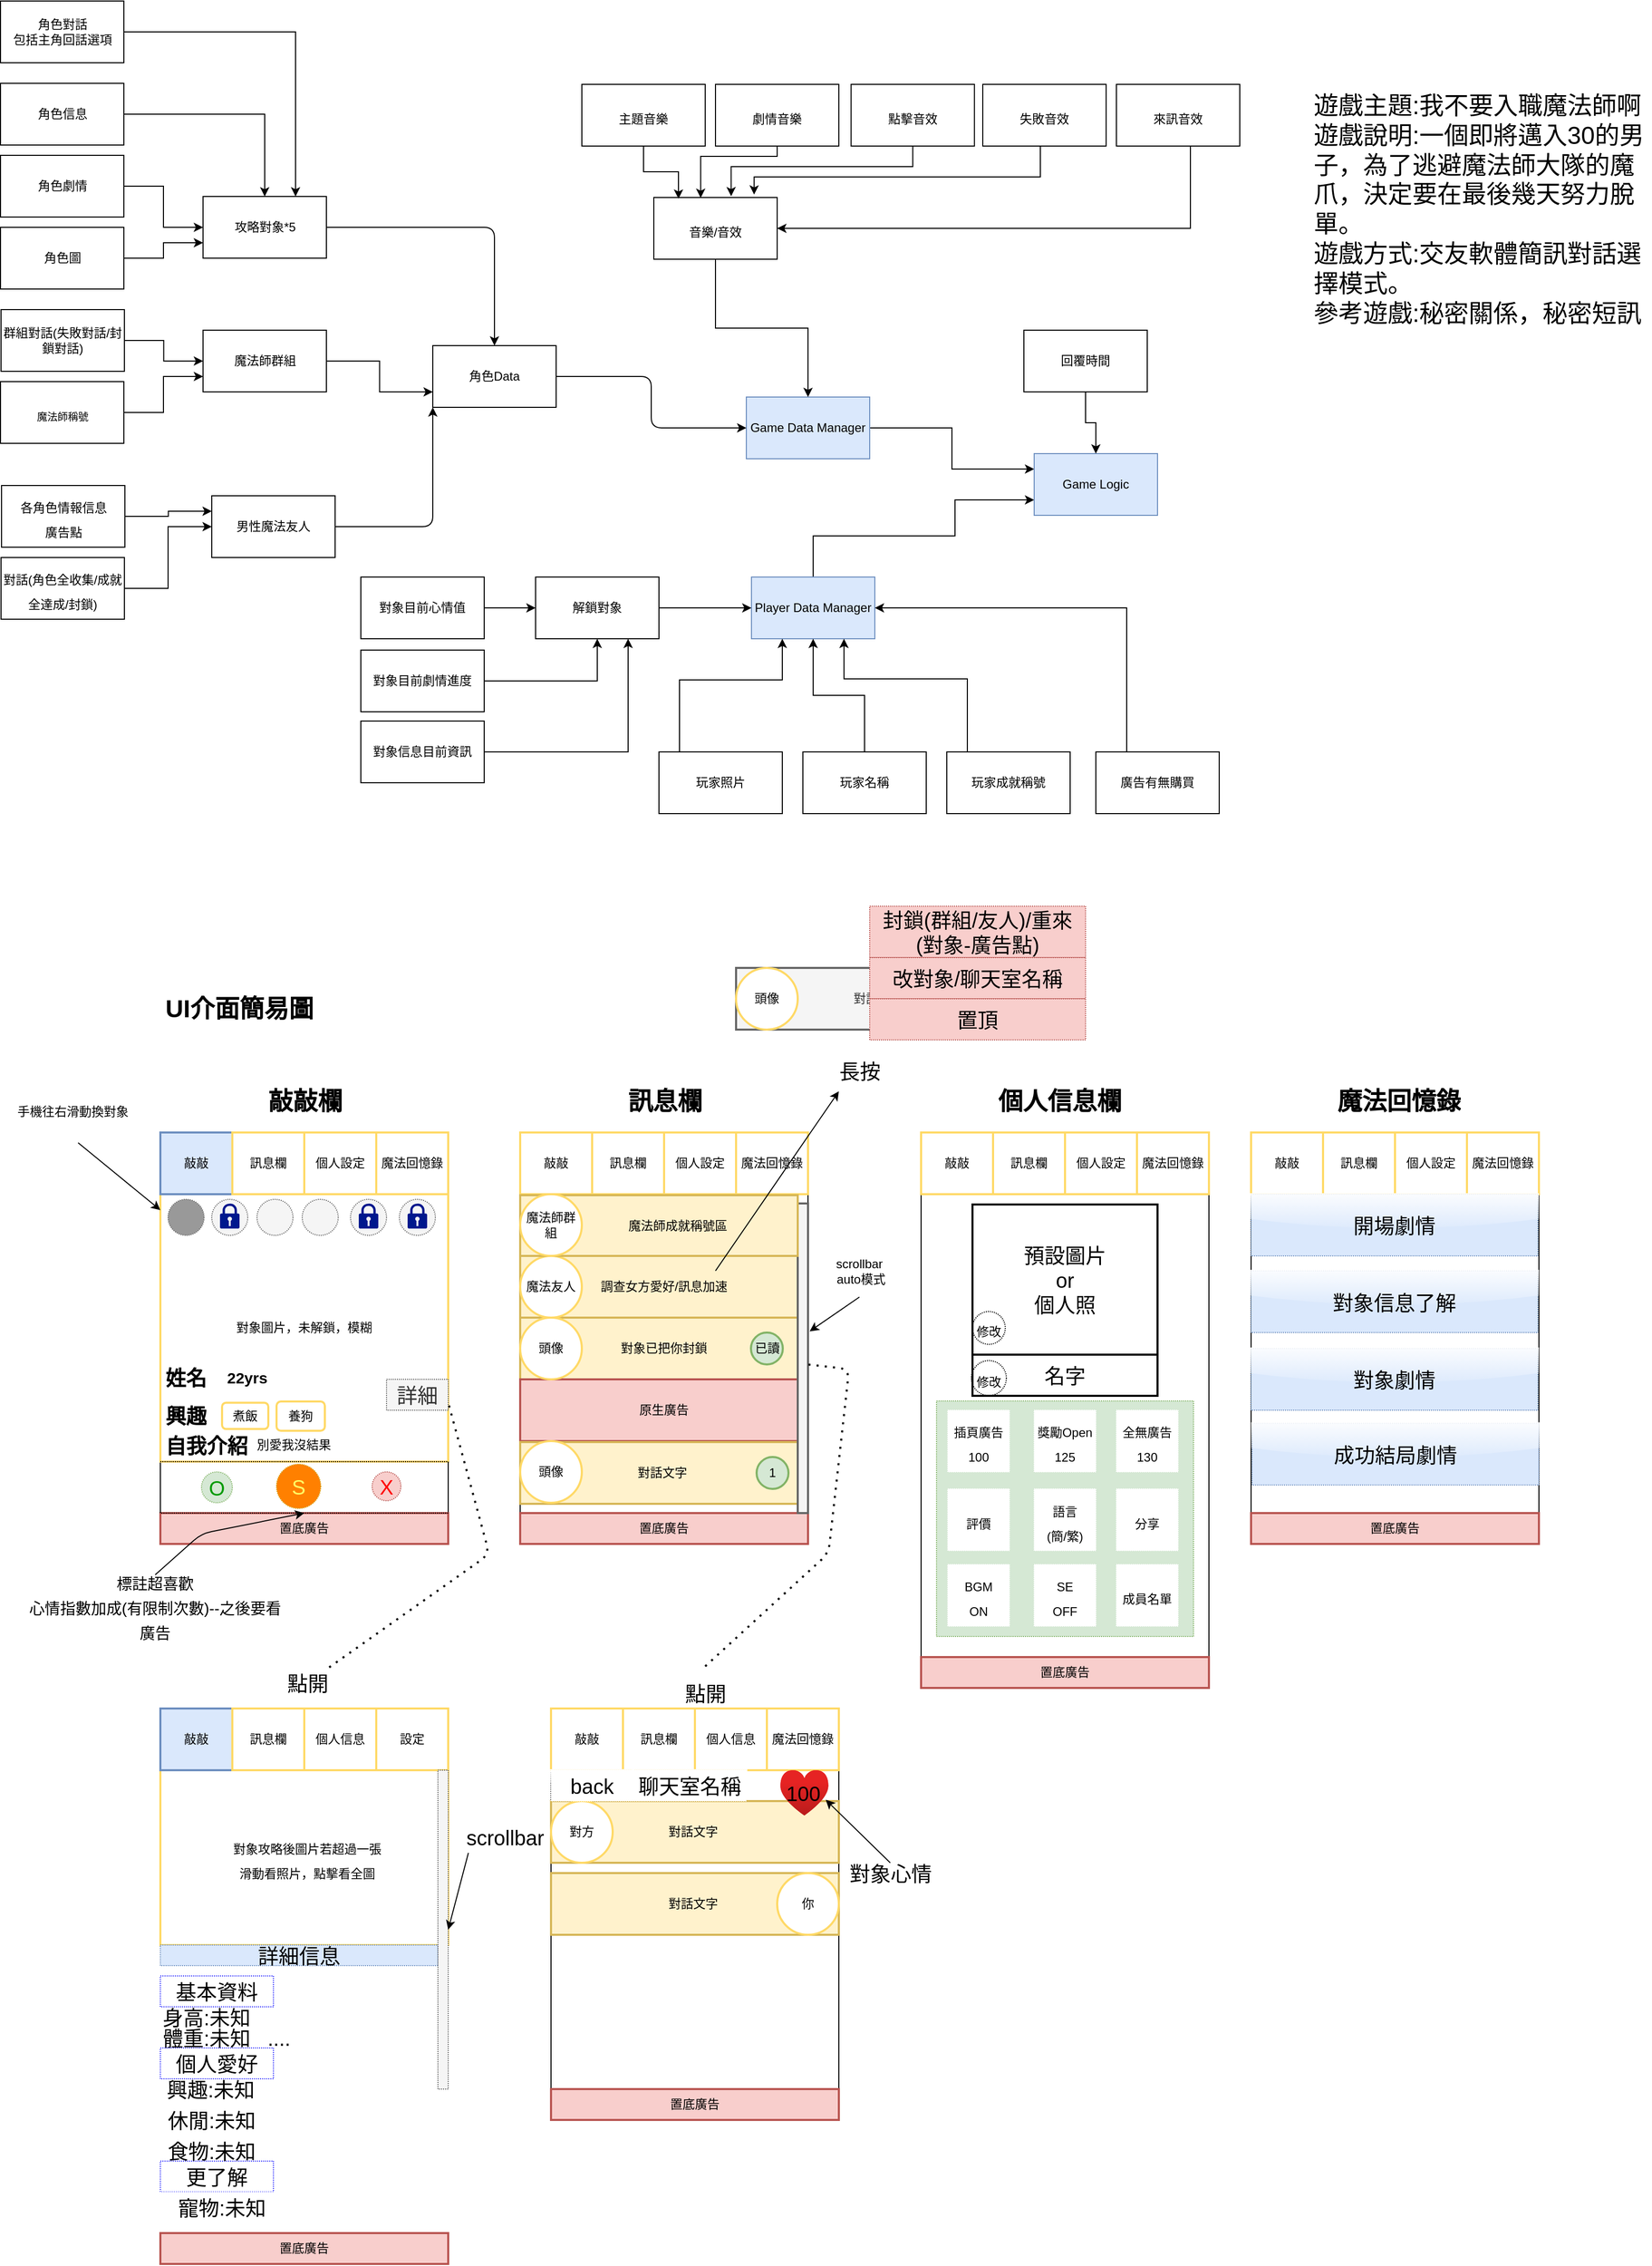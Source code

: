 <mxfile version="13.7.7" type="github">
  <diagram id="C5RBs43oDa-KdzZeNtuy" name="Page-1">
    <mxGraphModel dx="1483" dy="1998" grid="1" gridSize="10" guides="1" tooltips="1" connect="1" arrows="1" fold="1" page="1" pageScale="1" pageWidth="827" pageHeight="1169" math="0" shadow="0">
      <root>
        <mxCell id="WIyWlLk6GJQsqaUBKTNV-0" />
        <mxCell id="WIyWlLk6GJQsqaUBKTNV-1" parent="WIyWlLk6GJQsqaUBKTNV-0" />
        <mxCell id="mySx-vdoxIDwQuJCz_Mn-138" value="" style="rounded=0;whiteSpace=wrap;html=1;strokeColor=#FFFFFF;" parent="WIyWlLk6GJQsqaUBKTNV-1" vertex="1">
          <mxGeometry x="180" y="1480" width="280" height="540" as="geometry" />
        </mxCell>
        <mxCell id="ONDVLqc4IkfDlxmOCm2m-1" style="edgeStyle=orthogonalEdgeStyle;rounded=0;orthogonalLoop=1;jettySize=auto;html=1;entryX=0;entryY=0.25;entryDx=0;entryDy=0;" edge="1" parent="WIyWlLk6GJQsqaUBKTNV-1" source="o_hP6OhIO7ro0egOGFB4-0" target="ONDVLqc4IkfDlxmOCm2m-0">
          <mxGeometry relative="1" as="geometry" />
        </mxCell>
        <mxCell id="o_hP6OhIO7ro0egOGFB4-0" value="Game Data Manager" style="rounded=0;whiteSpace=wrap;html=1;fillColor=#dae8fc;strokeColor=#6c8ebf;" parent="WIyWlLk6GJQsqaUBKTNV-1" vertex="1">
          <mxGeometry x="750" y="205" width="120" height="60" as="geometry" />
        </mxCell>
        <mxCell id="o_hP6OhIO7ro0egOGFB4-37" style="edgeStyle=orthogonalEdgeStyle;curved=0;rounded=1;sketch=0;orthogonalLoop=1;jettySize=auto;html=1;entryX=0;entryY=1;entryDx=0;entryDy=0;" parent="WIyWlLk6GJQsqaUBKTNV-1" source="o_hP6OhIO7ro0egOGFB4-10" target="o_hP6OhIO7ro0egOGFB4-24" edge="1">
          <mxGeometry relative="1" as="geometry" />
        </mxCell>
        <mxCell id="o_hP6OhIO7ro0egOGFB4-10" value="男性魔法友人&lt;br&gt;" style="rounded=0;whiteSpace=wrap;html=1;" parent="WIyWlLk6GJQsqaUBKTNV-1" vertex="1">
          <mxGeometry x="230" y="301" width="120" height="60" as="geometry" />
        </mxCell>
        <mxCell id="ONDVLqc4IkfDlxmOCm2m-4" style="edgeStyle=orthogonalEdgeStyle;rounded=0;orthogonalLoop=1;jettySize=auto;html=1;entryX=0;entryY=0.75;entryDx=0;entryDy=0;" edge="1" parent="WIyWlLk6GJQsqaUBKTNV-1" source="o_hP6OhIO7ro0egOGFB4-13" target="ONDVLqc4IkfDlxmOCm2m-0">
          <mxGeometry relative="1" as="geometry">
            <Array as="points">
              <mxPoint x="815" y="340" />
              <mxPoint x="953" y="340" />
              <mxPoint x="953" y="305" />
            </Array>
          </mxGeometry>
        </mxCell>
        <mxCell id="o_hP6OhIO7ro0egOGFB4-13" value="Player Data Manager" style="rounded=0;whiteSpace=wrap;html=1;fillColor=#dae8fc;strokeColor=#6c8ebf;" parent="WIyWlLk6GJQsqaUBKTNV-1" vertex="1">
          <mxGeometry x="755" y="380" width="120" height="60" as="geometry" />
        </mxCell>
        <mxCell id="o_hP6OhIO7ro0egOGFB4-39" style="edgeStyle=orthogonalEdgeStyle;curved=0;rounded=1;sketch=0;orthogonalLoop=1;jettySize=auto;html=1;entryX=0;entryY=0.5;entryDx=0;entryDy=0;" parent="WIyWlLk6GJQsqaUBKTNV-1" source="o_hP6OhIO7ro0egOGFB4-24" target="o_hP6OhIO7ro0egOGFB4-0" edge="1">
          <mxGeometry relative="1" as="geometry" />
        </mxCell>
        <mxCell id="o_hP6OhIO7ro0egOGFB4-24" value="角色Data" style="rounded=0;whiteSpace=wrap;html=1;sketch=0;" parent="WIyWlLk6GJQsqaUBKTNV-1" vertex="1">
          <mxGeometry x="445" y="155" width="120" height="60" as="geometry" />
        </mxCell>
        <mxCell id="o_hP6OhIO7ro0egOGFB4-69" value="&lt;font style=&quot;font-size: 24px&quot;&gt;遊戲主題:我不要入職魔法師啊&lt;br&gt;遊戲說明:一個即將邁入30的男子，為了逃避魔法師大隊的魔爪，決定要在最後幾天努力脫單。&lt;br&gt;遊戲方式:交友軟體簡訊對話選擇模式。&lt;br&gt;參考遊戲:秘密關係，秘密短訊&lt;br&gt;&lt;/font&gt;" style="text;html=1;strokeColor=none;fillColor=none;align=left;verticalAlign=top;whiteSpace=wrap;rounded=0;sketch=0;" parent="WIyWlLk6GJQsqaUBKTNV-1" vertex="1">
          <mxGeometry x="1300" y="-99" width="330" height="380" as="geometry" />
        </mxCell>
        <mxCell id="mySx-vdoxIDwQuJCz_Mn-329" style="edgeStyle=orthogonalEdgeStyle;rounded=0;orthogonalLoop=1;jettySize=auto;html=1;entryX=0;entryY=0.5;entryDx=0;entryDy=0;fontSize=20;fontColor=none;" parent="WIyWlLk6GJQsqaUBKTNV-1" source="o_hP6OhIO7ro0egOGFB4-71" target="o_hP6OhIO7ro0egOGFB4-79" edge="1">
          <mxGeometry relative="1" as="geometry" />
        </mxCell>
        <mxCell id="o_hP6OhIO7ro0egOGFB4-71" value="角色劇情" style="rounded=0;whiteSpace=wrap;html=1;sketch=0;align=center;" parent="WIyWlLk6GJQsqaUBKTNV-1" vertex="1">
          <mxGeometry x="24.5" y="-30" width="120" height="60" as="geometry" />
        </mxCell>
        <mxCell id="o_hP6OhIO7ro0egOGFB4-74" value="" style="edgeStyle=orthogonalEdgeStyle;curved=0;rounded=1;sketch=0;orthogonalLoop=1;jettySize=auto;html=1;" parent="WIyWlLk6GJQsqaUBKTNV-1" source="o_hP6OhIO7ro0egOGFB4-73" target="o_hP6OhIO7ro0egOGFB4-13" edge="1">
          <mxGeometry relative="1" as="geometry" />
        </mxCell>
        <mxCell id="o_hP6OhIO7ro0egOGFB4-73" value="解鎖對象" style="rounded=0;whiteSpace=wrap;html=1;sketch=0;align=center;" parent="WIyWlLk6GJQsqaUBKTNV-1" vertex="1">
          <mxGeometry x="545" y="380" width="120" height="60" as="geometry" />
        </mxCell>
        <mxCell id="mySx-vdoxIDwQuJCz_Mn-328" style="edgeStyle=orthogonalEdgeStyle;rounded=0;orthogonalLoop=1;jettySize=auto;html=1;entryX=0;entryY=0.75;entryDx=0;entryDy=0;fontSize=20;fontColor=none;" parent="WIyWlLk6GJQsqaUBKTNV-1" source="o_hP6OhIO7ro0egOGFB4-77" target="o_hP6OhIO7ro0egOGFB4-79" edge="1">
          <mxGeometry relative="1" as="geometry" />
        </mxCell>
        <mxCell id="o_hP6OhIO7ro0egOGFB4-77" value="角色圖" style="rounded=0;whiteSpace=wrap;html=1;sketch=0;align=center;" parent="WIyWlLk6GJQsqaUBKTNV-1" vertex="1">
          <mxGeometry x="24.5" y="40" width="120" height="60" as="geometry" />
        </mxCell>
        <mxCell id="o_hP6OhIO7ro0egOGFB4-83" style="edgeStyle=orthogonalEdgeStyle;curved=0;rounded=1;sketch=0;orthogonalLoop=1;jettySize=auto;html=1;" parent="WIyWlLk6GJQsqaUBKTNV-1" source="o_hP6OhIO7ro0egOGFB4-79" target="o_hP6OhIO7ro0egOGFB4-24" edge="1">
          <mxGeometry relative="1" as="geometry" />
        </mxCell>
        <mxCell id="o_hP6OhIO7ro0egOGFB4-79" value="攻略對象*5" style="rounded=0;whiteSpace=wrap;html=1;sketch=0;align=center;" parent="WIyWlLk6GJQsqaUBKTNV-1" vertex="1">
          <mxGeometry x="221.5" y="10" width="120" height="60" as="geometry" />
        </mxCell>
        <mxCell id="mySx-vdoxIDwQuJCz_Mn-330" style="edgeStyle=orthogonalEdgeStyle;rounded=0;orthogonalLoop=1;jettySize=auto;html=1;entryX=0;entryY=0.5;entryDx=0;entryDy=0;fontSize=20;fontColor=none;" parent="WIyWlLk6GJQsqaUBKTNV-1" source="o_hP6OhIO7ro0egOGFB4-84" target="o_hP6OhIO7ro0egOGFB4-85" edge="1">
          <mxGeometry relative="1" as="geometry" />
        </mxCell>
        <mxCell id="o_hP6OhIO7ro0egOGFB4-84" value="群組對話(失敗對話/封鎖對話)" style="rounded=0;whiteSpace=wrap;html=1;sketch=0;align=center;" parent="WIyWlLk6GJQsqaUBKTNV-1" vertex="1">
          <mxGeometry x="25" y="120" width="120" height="60" as="geometry" />
        </mxCell>
        <mxCell id="mySx-vdoxIDwQuJCz_Mn-331" style="edgeStyle=orthogonalEdgeStyle;rounded=0;orthogonalLoop=1;jettySize=auto;html=1;entryX=0;entryY=0.75;entryDx=0;entryDy=0;fontSize=20;fontColor=none;" parent="WIyWlLk6GJQsqaUBKTNV-1" source="o_hP6OhIO7ro0egOGFB4-85" target="o_hP6OhIO7ro0egOGFB4-24" edge="1">
          <mxGeometry relative="1" as="geometry" />
        </mxCell>
        <mxCell id="o_hP6OhIO7ro0egOGFB4-85" value="魔法師群組" style="rounded=0;whiteSpace=wrap;html=1;sketch=0;align=center;" parent="WIyWlLk6GJQsqaUBKTNV-1" vertex="1">
          <mxGeometry x="221.5" y="140" width="120" height="60" as="geometry" />
        </mxCell>
        <mxCell id="mySx-vdoxIDwQuJCz_Mn-2" value="" style="edgeStyle=orthogonalEdgeStyle;rounded=0;orthogonalLoop=1;jettySize=auto;html=1;" parent="WIyWlLk6GJQsqaUBKTNV-1" source="mySx-vdoxIDwQuJCz_Mn-1" target="o_hP6OhIO7ro0egOGFB4-73" edge="1">
          <mxGeometry relative="1" as="geometry" />
        </mxCell>
        <mxCell id="mySx-vdoxIDwQuJCz_Mn-1" value="對象目前心情值" style="rounded=0;whiteSpace=wrap;html=1;" parent="WIyWlLk6GJQsqaUBKTNV-1" vertex="1">
          <mxGeometry x="375" y="380" width="120" height="60" as="geometry" />
        </mxCell>
        <mxCell id="mySx-vdoxIDwQuJCz_Mn-5" style="edgeStyle=orthogonalEdgeStyle;rounded=0;orthogonalLoop=1;jettySize=auto;html=1;" parent="WIyWlLk6GJQsqaUBKTNV-1" source="mySx-vdoxIDwQuJCz_Mn-3" target="o_hP6OhIO7ro0egOGFB4-73" edge="1">
          <mxGeometry relative="1" as="geometry" />
        </mxCell>
        <mxCell id="mySx-vdoxIDwQuJCz_Mn-3" value="對象目前劇情進度" style="rounded=0;whiteSpace=wrap;html=1;" parent="WIyWlLk6GJQsqaUBKTNV-1" vertex="1">
          <mxGeometry x="375" y="451" width="120" height="60" as="geometry" />
        </mxCell>
        <mxCell id="mySx-vdoxIDwQuJCz_Mn-8" value="" style="edgeStyle=orthogonalEdgeStyle;rounded=0;orthogonalLoop=1;jettySize=auto;html=1;" parent="WIyWlLk6GJQsqaUBKTNV-1" source="mySx-vdoxIDwQuJCz_Mn-7" target="o_hP6OhIO7ro0egOGFB4-13" edge="1">
          <mxGeometry relative="1" as="geometry" />
        </mxCell>
        <mxCell id="mySx-vdoxIDwQuJCz_Mn-7" value="玩家名稱" style="rounded=0;whiteSpace=wrap;html=1;" parent="WIyWlLk6GJQsqaUBKTNV-1" vertex="1">
          <mxGeometry x="805" y="550" width="120" height="60" as="geometry" />
        </mxCell>
        <mxCell id="mySx-vdoxIDwQuJCz_Mn-10" style="edgeStyle=orthogonalEdgeStyle;rounded=0;orthogonalLoop=1;jettySize=auto;html=1;entryX=0.25;entryY=1;entryDx=0;entryDy=0;" parent="WIyWlLk6GJQsqaUBKTNV-1" source="mySx-vdoxIDwQuJCz_Mn-9" target="o_hP6OhIO7ro0egOGFB4-13" edge="1">
          <mxGeometry relative="1" as="geometry">
            <Array as="points">
              <mxPoint x="685" y="480" />
              <mxPoint x="785" y="480" />
            </Array>
          </mxGeometry>
        </mxCell>
        <mxCell id="mySx-vdoxIDwQuJCz_Mn-9" value="玩家照片" style="rounded=0;whiteSpace=wrap;html=1;" parent="WIyWlLk6GJQsqaUBKTNV-1" vertex="1">
          <mxGeometry x="665" y="550" width="120" height="60" as="geometry" />
        </mxCell>
        <mxCell id="mySx-vdoxIDwQuJCz_Mn-12" style="edgeStyle=orthogonalEdgeStyle;rounded=0;orthogonalLoop=1;jettySize=auto;html=1;entryX=0.75;entryY=1;entryDx=0;entryDy=0;" parent="WIyWlLk6GJQsqaUBKTNV-1" source="mySx-vdoxIDwQuJCz_Mn-11" target="o_hP6OhIO7ro0egOGFB4-13" edge="1">
          <mxGeometry relative="1" as="geometry">
            <Array as="points">
              <mxPoint x="965" y="479" />
              <mxPoint x="845" y="479" />
            </Array>
          </mxGeometry>
        </mxCell>
        <mxCell id="mySx-vdoxIDwQuJCz_Mn-11" value="玩家成就稱號" style="rounded=0;whiteSpace=wrap;html=1;" parent="WIyWlLk6GJQsqaUBKTNV-1" vertex="1">
          <mxGeometry x="945" y="550" width="120" height="60" as="geometry" />
        </mxCell>
        <mxCell id="mySx-vdoxIDwQuJCz_Mn-15" style="edgeStyle=orthogonalEdgeStyle;rounded=0;orthogonalLoop=1;jettySize=auto;html=1;entryX=0.75;entryY=1;entryDx=0;entryDy=0;" parent="WIyWlLk6GJQsqaUBKTNV-1" source="mySx-vdoxIDwQuJCz_Mn-14" target="o_hP6OhIO7ro0egOGFB4-73" edge="1">
          <mxGeometry relative="1" as="geometry" />
        </mxCell>
        <mxCell id="mySx-vdoxIDwQuJCz_Mn-14" value="對象信息目前資訊" style="rounded=0;whiteSpace=wrap;html=1;" parent="WIyWlLk6GJQsqaUBKTNV-1" vertex="1">
          <mxGeometry x="375" y="520" width="120" height="60" as="geometry" />
        </mxCell>
        <mxCell id="mySx-vdoxIDwQuJCz_Mn-17" style="edgeStyle=orthogonalEdgeStyle;rounded=0;orthogonalLoop=1;jettySize=auto;html=1;exitX=1;exitY=0.5;exitDx=0;exitDy=0;entryX=0.5;entryY=0;entryDx=0;entryDy=0;" parent="WIyWlLk6GJQsqaUBKTNV-1" source="mySx-vdoxIDwQuJCz_Mn-16" target="o_hP6OhIO7ro0egOGFB4-79" edge="1">
          <mxGeometry relative="1" as="geometry" />
        </mxCell>
        <mxCell id="mySx-vdoxIDwQuJCz_Mn-16" value="角色信息&lt;br&gt;" style="rounded=0;whiteSpace=wrap;html=1;" parent="WIyWlLk6GJQsqaUBKTNV-1" vertex="1">
          <mxGeometry x="24.5" y="-100" width="120" height="60" as="geometry" />
        </mxCell>
        <mxCell id="mySx-vdoxIDwQuJCz_Mn-19" value="" style="rounded=0;whiteSpace=wrap;html=1;" parent="WIyWlLk6GJQsqaUBKTNV-1" vertex="1">
          <mxGeometry x="180" y="920" width="280" height="400" as="geometry" />
        </mxCell>
        <mxCell id="mySx-vdoxIDwQuJCz_Mn-20" value="&lt;h1&gt;UI介面簡易圖&lt;/h1&gt;" style="text;html=1;strokeColor=none;fillColor=none;spacing=5;spacingTop=-20;whiteSpace=wrap;overflow=hidden;rounded=0;" parent="WIyWlLk6GJQsqaUBKTNV-1" vertex="1">
          <mxGeometry x="180" y="780" width="190" height="120" as="geometry" />
        </mxCell>
        <mxCell id="mySx-vdoxIDwQuJCz_Mn-21" value="&lt;h1&gt;敲敲欄&lt;/h1&gt;" style="text;html=1;strokeColor=none;fillColor=none;spacing=5;spacingTop=-20;whiteSpace=wrap;overflow=hidden;rounded=0;" parent="WIyWlLk6GJQsqaUBKTNV-1" vertex="1">
          <mxGeometry x="280" y="870" width="80" height="40" as="geometry" />
        </mxCell>
        <mxCell id="mySx-vdoxIDwQuJCz_Mn-22" value="&lt;h1&gt;訊息欄&lt;/h1&gt;" style="text;html=1;strokeColor=none;fillColor=none;spacing=5;spacingTop=-20;whiteSpace=wrap;overflow=hidden;rounded=0;" parent="WIyWlLk6GJQsqaUBKTNV-1" vertex="1">
          <mxGeometry x="630" y="870" width="80" height="40" as="geometry" />
        </mxCell>
        <mxCell id="mySx-vdoxIDwQuJCz_Mn-23" value="" style="rounded=0;whiteSpace=wrap;html=1;" parent="WIyWlLk6GJQsqaUBKTNV-1" vertex="1">
          <mxGeometry x="530" y="920" width="280" height="400" as="geometry" />
        </mxCell>
        <mxCell id="mySx-vdoxIDwQuJCz_Mn-26" value="調查女方愛好/訊息加速" style="rounded=0;whiteSpace=wrap;html=1;fillColor=#fff2cc;strokeColor=#d6b656;strokeWidth=2;" parent="WIyWlLk6GJQsqaUBKTNV-1" vertex="1">
          <mxGeometry x="530" y="1040" width="280" height="60" as="geometry" />
        </mxCell>
        <mxCell id="mySx-vdoxIDwQuJCz_Mn-27" value="對象已把你封鎖" style="rounded=0;whiteSpace=wrap;html=1;fillColor=#fff2cc;strokeColor=#d6b656;strokeWidth=2;" parent="WIyWlLk6GJQsqaUBKTNV-1" vertex="1">
          <mxGeometry x="530" y="1100" width="280" height="60" as="geometry" />
        </mxCell>
        <mxCell id="mySx-vdoxIDwQuJCz_Mn-28" value="原生廣告" style="rounded=0;whiteSpace=wrap;html=1;fillColor=#f8cecc;strokeColor=#b85450;strokeWidth=2;" parent="WIyWlLk6GJQsqaUBKTNV-1" vertex="1">
          <mxGeometry x="530" y="1160" width="280" height="60" as="geometry" />
        </mxCell>
        <mxCell id="mySx-vdoxIDwQuJCz_Mn-29" value="&lt;span&gt;對話文字&amp;nbsp;&lt;/span&gt;" style="rounded=0;whiteSpace=wrap;html=1;fillColor=#fff2cc;strokeColor=#d6b656;strokeWidth=2;" parent="WIyWlLk6GJQsqaUBKTNV-1" vertex="1">
          <mxGeometry x="530" y="1221" width="280" height="60" as="geometry" />
        </mxCell>
        <mxCell id="mySx-vdoxIDwQuJCz_Mn-30" value="置底廣告" style="rounded=0;whiteSpace=wrap;html=1;strokeColor=#b85450;strokeWidth=2;fillColor=#f8cecc;" parent="WIyWlLk6GJQsqaUBKTNV-1" vertex="1">
          <mxGeometry x="530" y="1290" width="280" height="30" as="geometry" />
        </mxCell>
        <mxCell id="mySx-vdoxIDwQuJCz_Mn-31" value="置底廣告" style="rounded=0;whiteSpace=wrap;html=1;strokeColor=#b85450;strokeWidth=2;fillColor=#f8cecc;" parent="WIyWlLk6GJQsqaUBKTNV-1" vertex="1">
          <mxGeometry x="180" y="1290" width="280" height="30" as="geometry" />
        </mxCell>
        <mxCell id="mySx-vdoxIDwQuJCz_Mn-33" value="&lt;span&gt;魔法友人&lt;/span&gt;" style="ellipse;whiteSpace=wrap;html=1;aspect=fixed;strokeColor=#FFD966;strokeWidth=2;" parent="WIyWlLk6GJQsqaUBKTNV-1" vertex="1">
          <mxGeometry x="530" y="1040" width="60" height="60" as="geometry" />
        </mxCell>
        <mxCell id="mySx-vdoxIDwQuJCz_Mn-34" value="頭像" style="ellipse;whiteSpace=wrap;html=1;aspect=fixed;strokeColor=#FFD966;strokeWidth=2;" parent="WIyWlLk6GJQsqaUBKTNV-1" vertex="1">
          <mxGeometry x="530" y="1100" width="60" height="60" as="geometry" />
        </mxCell>
        <mxCell id="mySx-vdoxIDwQuJCz_Mn-35" value="頭像" style="ellipse;whiteSpace=wrap;html=1;aspect=fixed;strokeColor=#FFD966;strokeWidth=2;" parent="WIyWlLk6GJQsqaUBKTNV-1" vertex="1">
          <mxGeometry x="530" y="1220" width="60" height="60" as="geometry" />
        </mxCell>
        <mxCell id="mySx-vdoxIDwQuJCz_Mn-36" value="1" style="ellipse;whiteSpace=wrap;html=1;aspect=fixed;strokeColor=#82b366;strokeWidth=2;fillColor=#d5e8d4;" parent="WIyWlLk6GJQsqaUBKTNV-1" vertex="1">
          <mxGeometry x="760" y="1235.5" width="31" height="31" as="geometry" />
        </mxCell>
        <mxCell id="mySx-vdoxIDwQuJCz_Mn-37" value="已讀" style="ellipse;whiteSpace=wrap;html=1;aspect=fixed;strokeColor=#82b366;strokeWidth=2;fillColor=#d5e8d4;" parent="WIyWlLk6GJQsqaUBKTNV-1" vertex="1">
          <mxGeometry x="754.5" y="1114.5" width="31" height="31" as="geometry" />
        </mxCell>
        <mxCell id="mySx-vdoxIDwQuJCz_Mn-39" value="" style="rounded=0;whiteSpace=wrap;html=1;strokeColor=#666666;strokeWidth=2;fillColor=#f5f5f5;fontColor=#333333;" parent="WIyWlLk6GJQsqaUBKTNV-1" vertex="1">
          <mxGeometry x="800" y="989" width="10" height="301" as="geometry" />
        </mxCell>
        <mxCell id="mySx-vdoxIDwQuJCz_Mn-40" value="" style="endArrow=classic;html=1;entryX=1.16;entryY=0.413;entryDx=0;entryDy=0;entryPerimeter=0;exitX=0.5;exitY=1;exitDx=0;exitDy=0;" parent="WIyWlLk6GJQsqaUBKTNV-1" source="mySx-vdoxIDwQuJCz_Mn-41" target="mySx-vdoxIDwQuJCz_Mn-39" edge="1">
          <mxGeometry width="50" height="50" relative="1" as="geometry">
            <mxPoint x="890" y="1060" as="sourcePoint" />
            <mxPoint x="630" y="1100" as="targetPoint" />
          </mxGeometry>
        </mxCell>
        <mxCell id="mySx-vdoxIDwQuJCz_Mn-41" value="scrollbar&lt;br&gt;&amp;nbsp;auto模式" style="text;html=1;strokeColor=none;fillColor=none;align=center;verticalAlign=middle;whiteSpace=wrap;rounded=0;" parent="WIyWlLk6GJQsqaUBKTNV-1" vertex="1">
          <mxGeometry x="810" y="1030" width="100" height="50" as="geometry" />
        </mxCell>
        <mxCell id="mySx-vdoxIDwQuJCz_Mn-43" value="" style="rounded=0;whiteSpace=wrap;html=1;" parent="WIyWlLk6GJQsqaUBKTNV-1" vertex="1">
          <mxGeometry x="1241" y="920" width="280" height="400" as="geometry" />
        </mxCell>
        <mxCell id="mySx-vdoxIDwQuJCz_Mn-44" value="&lt;h1&gt;魔法回憶錄&lt;/h1&gt;" style="text;html=1;strokeColor=none;fillColor=none;spacing=5;spacingTop=-20;whiteSpace=wrap;overflow=hidden;rounded=0;" parent="WIyWlLk6GJQsqaUBKTNV-1" vertex="1">
          <mxGeometry x="1320" y="870" width="139" height="40" as="geometry" />
        </mxCell>
        <mxCell id="mySx-vdoxIDwQuJCz_Mn-45" value="置底廣告" style="rounded=0;whiteSpace=wrap;html=1;strokeColor=#b85450;strokeWidth=2;fillColor=#f8cecc;" parent="WIyWlLk6GJQsqaUBKTNV-1" vertex="1">
          <mxGeometry x="1241" y="1290" width="280" height="30" as="geometry" />
        </mxCell>
        <mxCell id="mySx-vdoxIDwQuJCz_Mn-46" value="" style="rounded=0;whiteSpace=wrap;html=1;strokeColor=#FFD966;strokeWidth=2;" parent="WIyWlLk6GJQsqaUBKTNV-1" vertex="1">
          <mxGeometry x="530" y="920" width="280" height="60" as="geometry" />
        </mxCell>
        <mxCell id="mySx-vdoxIDwQuJCz_Mn-48" value="對象圖片，未解鎖，模糊" style="rounded=0;whiteSpace=wrap;html=1;strokeColor=#FFD966;strokeWidth=2;" parent="WIyWlLk6GJQsqaUBKTNV-1" vertex="1">
          <mxGeometry x="180" y="980" width="280" height="260" as="geometry" />
        </mxCell>
        <mxCell id="mySx-vdoxIDwQuJCz_Mn-64" value="" style="group" parent="WIyWlLk6GJQsqaUBKTNV-1" vertex="1" connectable="0">
          <mxGeometry x="1241" y="920" width="280" height="60" as="geometry" />
        </mxCell>
        <mxCell id="mySx-vdoxIDwQuJCz_Mn-60" value="&lt;span&gt;敲敲&lt;/span&gt;" style="rounded=0;whiteSpace=wrap;html=1;strokeColor=#FFD966;strokeWidth=2;" parent="mySx-vdoxIDwQuJCz_Mn-64" vertex="1">
          <mxGeometry width="70" height="60" as="geometry" />
        </mxCell>
        <mxCell id="mySx-vdoxIDwQuJCz_Mn-61" value="&lt;span&gt;訊息欄&lt;/span&gt;" style="rounded=0;whiteSpace=wrap;html=1;strokeColor=#FFD966;strokeWidth=2;" parent="mySx-vdoxIDwQuJCz_Mn-64" vertex="1">
          <mxGeometry x="70" width="70" height="60" as="geometry" />
        </mxCell>
        <mxCell id="mySx-vdoxIDwQuJCz_Mn-62" value="個人設定" style="rounded=0;whiteSpace=wrap;html=1;strokeColor=#FFD966;strokeWidth=2;" parent="mySx-vdoxIDwQuJCz_Mn-64" vertex="1">
          <mxGeometry x="140" width="70" height="60" as="geometry" />
        </mxCell>
        <mxCell id="mySx-vdoxIDwQuJCz_Mn-63" value="魔法回憶錄" style="rounded=0;whiteSpace=wrap;html=1;strokeColor=#FFD966;strokeWidth=2;align=center;" parent="mySx-vdoxIDwQuJCz_Mn-64" vertex="1">
          <mxGeometry x="210" width="70" height="60" as="geometry" />
        </mxCell>
        <mxCell id="mySx-vdoxIDwQuJCz_Mn-65" value="" style="group;fillColor=#e1d5e7;strokeColor=#9673a6;" parent="WIyWlLk6GJQsqaUBKTNV-1" vertex="1" connectable="0">
          <mxGeometry x="180" y="920" width="280" height="60" as="geometry" />
        </mxCell>
        <mxCell id="mySx-vdoxIDwQuJCz_Mn-56" value="敲敲" style="rounded=0;whiteSpace=wrap;html=1;strokeColor=#6c8ebf;strokeWidth=2;fillColor=#dae8fc;" parent="mySx-vdoxIDwQuJCz_Mn-65" vertex="1">
          <mxGeometry width="70" height="60" as="geometry" />
        </mxCell>
        <mxCell id="mySx-vdoxIDwQuJCz_Mn-57" value="訊息欄" style="rounded=0;whiteSpace=wrap;html=1;strokeColor=#FFD966;strokeWidth=2;" parent="mySx-vdoxIDwQuJCz_Mn-65" vertex="1">
          <mxGeometry x="70" width="70" height="60" as="geometry" />
        </mxCell>
        <mxCell id="mySx-vdoxIDwQuJCz_Mn-58" value="個人設定" style="rounded=0;whiteSpace=wrap;html=1;strokeColor=#FFD966;strokeWidth=2;" parent="mySx-vdoxIDwQuJCz_Mn-65" vertex="1">
          <mxGeometry x="140" width="70" height="60" as="geometry" />
        </mxCell>
        <mxCell id="mySx-vdoxIDwQuJCz_Mn-59" value="魔法回憶錄" style="rounded=0;whiteSpace=wrap;html=1;strokeColor=#FFD966;strokeWidth=2;" parent="mySx-vdoxIDwQuJCz_Mn-65" vertex="1">
          <mxGeometry x="210" width="70" height="60" as="geometry" />
        </mxCell>
        <mxCell id="mySx-vdoxIDwQuJCz_Mn-66" value="" style="group" parent="WIyWlLk6GJQsqaUBKTNV-1" vertex="1" connectable="0">
          <mxGeometry x="530" y="920" width="280" height="60" as="geometry" />
        </mxCell>
        <mxCell id="mySx-vdoxIDwQuJCz_Mn-67" value="敲敲" style="rounded=0;whiteSpace=wrap;html=1;strokeColor=#FFD966;strokeWidth=2;" parent="mySx-vdoxIDwQuJCz_Mn-66" vertex="1">
          <mxGeometry width="70" height="60" as="geometry" />
        </mxCell>
        <mxCell id="mySx-vdoxIDwQuJCz_Mn-68" value="&lt;span&gt;訊息欄&lt;/span&gt;" style="rounded=0;whiteSpace=wrap;html=1;strokeColor=#FFD966;strokeWidth=2;" parent="mySx-vdoxIDwQuJCz_Mn-66" vertex="1">
          <mxGeometry x="70" width="70" height="60" as="geometry" />
        </mxCell>
        <mxCell id="mySx-vdoxIDwQuJCz_Mn-69" value="個人設定" style="rounded=0;whiteSpace=wrap;html=1;strokeColor=#FFD966;strokeWidth=2;" parent="mySx-vdoxIDwQuJCz_Mn-66" vertex="1">
          <mxGeometry x="140" width="70" height="60" as="geometry" />
        </mxCell>
        <mxCell id="mySx-vdoxIDwQuJCz_Mn-70" value="魔法回憶錄" style="rounded=0;whiteSpace=wrap;html=1;strokeColor=#FFD966;strokeWidth=2;" parent="mySx-vdoxIDwQuJCz_Mn-66" vertex="1">
          <mxGeometry x="210" width="70" height="60" as="geometry" />
        </mxCell>
        <mxCell id="mySx-vdoxIDwQuJCz_Mn-71" value="" style="rounded=0;whiteSpace=wrap;html=1;" parent="WIyWlLk6GJQsqaUBKTNV-1" vertex="1">
          <mxGeometry x="920" y="920" width="280" height="540" as="geometry" />
        </mxCell>
        <mxCell id="mySx-vdoxIDwQuJCz_Mn-72" value="&lt;h1&gt;個人信息欄&lt;/h1&gt;" style="text;html=1;strokeColor=none;fillColor=none;spacing=5;spacingTop=-20;whiteSpace=wrap;overflow=hidden;rounded=0;" parent="WIyWlLk6GJQsqaUBKTNV-1" vertex="1">
          <mxGeometry x="990" y="870" width="140" height="40" as="geometry" />
        </mxCell>
        <mxCell id="mySx-vdoxIDwQuJCz_Mn-73" value="置底廣告" style="rounded=0;whiteSpace=wrap;html=1;strokeColor=#b85450;strokeWidth=2;fillColor=#f8cecc;" parent="WIyWlLk6GJQsqaUBKTNV-1" vertex="1">
          <mxGeometry x="920" y="1430" width="280" height="30" as="geometry" />
        </mxCell>
        <mxCell id="mySx-vdoxIDwQuJCz_Mn-74" value="" style="group" parent="WIyWlLk6GJQsqaUBKTNV-1" vertex="1" connectable="0">
          <mxGeometry x="920" y="920" width="280" height="60" as="geometry" />
        </mxCell>
        <mxCell id="mySx-vdoxIDwQuJCz_Mn-75" value="敲敲" style="rounded=0;whiteSpace=wrap;html=1;strokeColor=#FFD966;strokeWidth=2;" parent="mySx-vdoxIDwQuJCz_Mn-74" vertex="1">
          <mxGeometry width="70" height="60" as="geometry" />
        </mxCell>
        <mxCell id="mySx-vdoxIDwQuJCz_Mn-76" value="&lt;span&gt;訊息欄&lt;/span&gt;" style="rounded=0;whiteSpace=wrap;html=1;strokeColor=#FFD966;strokeWidth=2;" parent="mySx-vdoxIDwQuJCz_Mn-74" vertex="1">
          <mxGeometry x="70" width="70" height="60" as="geometry" />
        </mxCell>
        <mxCell id="mySx-vdoxIDwQuJCz_Mn-77" value="個人設定" style="rounded=0;whiteSpace=wrap;html=1;strokeColor=#FFD966;strokeWidth=2;" parent="mySx-vdoxIDwQuJCz_Mn-74" vertex="1">
          <mxGeometry x="140" width="70" height="60" as="geometry" />
        </mxCell>
        <mxCell id="mySx-vdoxIDwQuJCz_Mn-78" value="魔法回憶錄" style="rounded=0;whiteSpace=wrap;html=1;strokeColor=#FFD966;strokeWidth=2;" parent="mySx-vdoxIDwQuJCz_Mn-74" vertex="1">
          <mxGeometry x="210" width="70" height="60" as="geometry" />
        </mxCell>
        <mxCell id="mySx-vdoxIDwQuJCz_Mn-79" value="&lt;h1 style=&quot;font-size: 20px;&quot;&gt;姓名&lt;/h1&gt;" style="text;html=1;strokeColor=none;fillColor=none;spacing=5;spacingTop=-20;whiteSpace=wrap;overflow=hidden;rounded=0;fontSize=20;" parent="WIyWlLk6GJQsqaUBKTNV-1" vertex="1">
          <mxGeometry x="180" y="1143.75" width="50" height="30" as="geometry" />
        </mxCell>
        <mxCell id="mySx-vdoxIDwQuJCz_Mn-80" value="&lt;h1&gt;&lt;font style=&quot;font-size: 15px&quot;&gt;22yrs&lt;/font&gt;&lt;/h1&gt;" style="text;html=1;strokeColor=none;fillColor=none;spacing=5;spacingTop=-20;whiteSpace=wrap;overflow=hidden;rounded=0;" parent="WIyWlLk6GJQsqaUBKTNV-1" vertex="1">
          <mxGeometry x="240" y="1136" width="60" height="45.5" as="geometry" />
        </mxCell>
        <mxCell id="mySx-vdoxIDwQuJCz_Mn-82" value="煮飯" style="rounded=1;whiteSpace=wrap;html=1;strokeColor=#FFD966;strokeWidth=2;" parent="WIyWlLk6GJQsqaUBKTNV-1" vertex="1">
          <mxGeometry x="240" y="1182.75" width="45" height="25.5" as="geometry" />
        </mxCell>
        <mxCell id="mySx-vdoxIDwQuJCz_Mn-83" value="養狗" style="rounded=1;whiteSpace=wrap;html=1;strokeColor=#FFD966;strokeWidth=2;" parent="WIyWlLk6GJQsqaUBKTNV-1" vertex="1">
          <mxGeometry x="293" y="1181.5" width="47" height="28.5" as="geometry" />
        </mxCell>
        <mxCell id="mySx-vdoxIDwQuJCz_Mn-84" value="&lt;h1 style=&quot;font-size: 20px;&quot;&gt;興趣&lt;/h1&gt;" style="text;html=1;strokeColor=none;fillColor=none;spacing=5;spacingTop=-20;whiteSpace=wrap;overflow=hidden;rounded=0;fontSize=20;" parent="WIyWlLk6GJQsqaUBKTNV-1" vertex="1">
          <mxGeometry x="180" y="1181" width="50" height="24.5" as="geometry" />
        </mxCell>
        <mxCell id="mySx-vdoxIDwQuJCz_Mn-94" value="" style="endArrow=classic;html=1;" parent="WIyWlLk6GJQsqaUBKTNV-1" target="mySx-vdoxIDwQuJCz_Mn-48" edge="1">
          <mxGeometry width="50" height="50" relative="1" as="geometry">
            <mxPoint x="100" y="930" as="sourcePoint" />
            <mxPoint x="170" y="1020" as="targetPoint" />
          </mxGeometry>
        </mxCell>
        <mxCell id="mySx-vdoxIDwQuJCz_Mn-95" value="手機往右滑動換對象&lt;br&gt;" style="text;html=1;strokeColor=none;fillColor=none;align=center;verticalAlign=middle;whiteSpace=wrap;rounded=0;" parent="WIyWlLk6GJQsqaUBKTNV-1" vertex="1">
          <mxGeometry x="30" y="870" width="130" height="60" as="geometry" />
        </mxCell>
        <mxCell id="mySx-vdoxIDwQuJCz_Mn-96" value="&lt;h1 style=&quot;font-size: 20px&quot;&gt;自我介紹&lt;/h1&gt;" style="text;html=1;strokeColor=none;fillColor=none;spacing=5;spacingTop=-20;whiteSpace=wrap;overflow=hidden;rounded=0;" parent="WIyWlLk6GJQsqaUBKTNV-1" vertex="1">
          <mxGeometry x="180" y="1210" width="100" height="45.5" as="geometry" />
        </mxCell>
        <mxCell id="mySx-vdoxIDwQuJCz_Mn-99" value="&lt;span style=&quot;font-size: 12px&quot;&gt;別愛我沒結果&lt;/span&gt;" style="text;html=1;strokeColor=none;fillColor=none;align=center;verticalAlign=middle;whiteSpace=wrap;rounded=0;fontSize=20;" parent="WIyWlLk6GJQsqaUBKTNV-1" vertex="1">
          <mxGeometry x="265" y="1210" width="90" height="20" as="geometry" />
        </mxCell>
        <mxCell id="mySx-vdoxIDwQuJCz_Mn-103" value="預設圖片&lt;br&gt;or&lt;br&gt;個人照" style="rounded=0;whiteSpace=wrap;html=1;strokeColor=#000000;strokeWidth=2;fillColor=none;fontSize=20;fontColor=none;glass=1;" parent="WIyWlLk6GJQsqaUBKTNV-1" vertex="1">
          <mxGeometry x="970" y="990" width="180" height="146" as="geometry" />
        </mxCell>
        <mxCell id="mySx-vdoxIDwQuJCz_Mn-104" value="名字" style="rounded=0;whiteSpace=wrap;html=1;strokeColor=#000000;strokeWidth=2;fillColor=none;fontSize=20;fontColor=none;" parent="WIyWlLk6GJQsqaUBKTNV-1" vertex="1">
          <mxGeometry x="970" y="1136" width="180" height="40" as="geometry" />
        </mxCell>
        <mxCell id="mySx-vdoxIDwQuJCz_Mn-105" value="&lt;div style=&quot;text-align: justify&quot;&gt;&lt;span style=&quot;font-size: 12px&quot;&gt;修改&lt;/span&gt;&lt;/div&gt;" style="ellipse;whiteSpace=wrap;html=1;aspect=fixed;strokeWidth=1;fillColor=none;fontSize=20;fontColor=none;align=center;dashed=1;dashPattern=1 1;" parent="WIyWlLk6GJQsqaUBKTNV-1" vertex="1">
          <mxGeometry x="968.94" y="1141.75" width="34" height="34" as="geometry" />
        </mxCell>
        <mxCell id="mySx-vdoxIDwQuJCz_Mn-107" value="" style="rounded=0;whiteSpace=wrap;html=1;dashed=1;dashPattern=1 1;strokeColor=#000000;strokeWidth=1;fontSize=20;fontColor=none;fillColor=none;" parent="WIyWlLk6GJQsqaUBKTNV-1" vertex="1">
          <mxGeometry x="180" y="1240" width="280" height="50" as="geometry" />
        </mxCell>
        <mxCell id="mySx-vdoxIDwQuJCz_Mn-114" value="&lt;font color=&quot;#009900&quot;&gt;O&lt;/font&gt;" style="ellipse;whiteSpace=wrap;html=1;aspect=fixed;dashed=1;dashPattern=1 1;strokeColor=#82b366;strokeWidth=1;fillColor=#d5e8d4;fontSize=20;" parent="WIyWlLk6GJQsqaUBKTNV-1" vertex="1">
          <mxGeometry x="220" y="1250" width="30" height="30" as="geometry" />
        </mxCell>
        <mxCell id="mySx-vdoxIDwQuJCz_Mn-115" value="&lt;font color=&quot;#ff0000&quot;&gt;X&lt;/font&gt;" style="ellipse;whiteSpace=wrap;html=1;aspect=fixed;dashed=1;dashPattern=1 1;strokeColor=#b85450;strokeWidth=1;fillColor=#f8cecc;fontSize=20;" parent="WIyWlLk6GJQsqaUBKTNV-1" vertex="1">
          <mxGeometry x="386" y="1250" width="28" height="28" as="geometry" />
        </mxCell>
        <mxCell id="mySx-vdoxIDwQuJCz_Mn-116" value="&lt;font color=&quot;#ffff66&quot;&gt;S&lt;/font&gt;" style="ellipse;whiteSpace=wrap;html=1;aspect=fixed;dashed=1;dashPattern=1 1;strokeWidth=1;fontSize=20;strokeColor=#d79b00;fillColor=#FF8000;" parent="WIyWlLk6GJQsqaUBKTNV-1" vertex="1">
          <mxGeometry x="293" y="1242.5" width="43" height="43" as="geometry" />
        </mxCell>
        <mxCell id="mySx-vdoxIDwQuJCz_Mn-117" value="" style="endArrow=classic;html=1;fontSize=20;fontColor=none;exitX=0.5;exitY=0;exitDx=0;exitDy=0;entryX=0.5;entryY=0;entryDx=0;entryDy=0;" parent="WIyWlLk6GJQsqaUBKTNV-1" source="mySx-vdoxIDwQuJCz_Mn-118" target="mySx-vdoxIDwQuJCz_Mn-31" edge="1">
          <mxGeometry width="50" height="50" relative="1" as="geometry">
            <mxPoint x="220" y="1360" as="sourcePoint" />
            <mxPoint x="296" y="1280" as="targetPoint" />
            <Array as="points">
              <mxPoint x="220" y="1310" />
            </Array>
          </mxGeometry>
        </mxCell>
        <mxCell id="mySx-vdoxIDwQuJCz_Mn-118" value="&lt;font style=&quot;font-size: 15px&quot;&gt;標註超喜歡&lt;br&gt;心情指數加成(有限制次數)--之後要看廣告&lt;/font&gt;" style="text;html=1;strokeColor=none;fillColor=none;align=center;verticalAlign=middle;whiteSpace=wrap;rounded=0;dashed=1;dashPattern=1 1;fontSize=20;fontColor=none;" parent="WIyWlLk6GJQsqaUBKTNV-1" vertex="1">
          <mxGeometry x="50" y="1350" width="250" height="60" as="geometry" />
        </mxCell>
        <mxCell id="mySx-vdoxIDwQuJCz_Mn-139" value="置底廣告" style="rounded=0;whiteSpace=wrap;html=1;strokeColor=#b85450;strokeWidth=2;fillColor=#f8cecc;" parent="WIyWlLk6GJQsqaUBKTNV-1" vertex="1">
          <mxGeometry x="180" y="1990" width="280" height="30" as="geometry" />
        </mxCell>
        <mxCell id="mySx-vdoxIDwQuJCz_Mn-140" value="" style="rounded=0;whiteSpace=wrap;html=1;strokeColor=#FFD966;strokeWidth=2;" parent="WIyWlLk6GJQsqaUBKTNV-1" vertex="1">
          <mxGeometry x="180" y="1540" width="280" height="170" as="geometry" />
        </mxCell>
        <mxCell id="mySx-vdoxIDwQuJCz_Mn-141" value="" style="group;fillColor=#e1d5e7;strokeColor=#9673a6;" parent="WIyWlLk6GJQsqaUBKTNV-1" vertex="1" connectable="0">
          <mxGeometry x="180" y="1480" width="280" height="60" as="geometry" />
        </mxCell>
        <mxCell id="mySx-vdoxIDwQuJCz_Mn-142" value="敲敲" style="rounded=0;whiteSpace=wrap;html=1;strokeColor=#6c8ebf;strokeWidth=2;fillColor=#dae8fc;" parent="mySx-vdoxIDwQuJCz_Mn-141" vertex="1">
          <mxGeometry width="70" height="60" as="geometry" />
        </mxCell>
        <mxCell id="mySx-vdoxIDwQuJCz_Mn-143" value="訊息欄" style="rounded=0;whiteSpace=wrap;html=1;strokeColor=#FFD966;strokeWidth=2;" parent="mySx-vdoxIDwQuJCz_Mn-141" vertex="1">
          <mxGeometry x="70" width="70" height="60" as="geometry" />
        </mxCell>
        <mxCell id="mySx-vdoxIDwQuJCz_Mn-144" value="個人信息" style="rounded=0;whiteSpace=wrap;html=1;strokeColor=#FFD966;strokeWidth=2;" parent="mySx-vdoxIDwQuJCz_Mn-141" vertex="1">
          <mxGeometry x="140" width="70" height="60" as="geometry" />
        </mxCell>
        <mxCell id="mySx-vdoxIDwQuJCz_Mn-145" value="設定" style="rounded=0;whiteSpace=wrap;html=1;strokeColor=#FFD966;strokeWidth=2;" parent="mySx-vdoxIDwQuJCz_Mn-141" vertex="1">
          <mxGeometry x="210" width="70" height="60" as="geometry" />
        </mxCell>
        <mxCell id="mySx-vdoxIDwQuJCz_Mn-163" value="點開" style="text;html=1;align=center;verticalAlign=middle;resizable=0;points=[];autosize=1;fontSize=20;fontColor=none;" parent="WIyWlLk6GJQsqaUBKTNV-1" vertex="1">
          <mxGeometry x="293" y="1440" width="60" height="30" as="geometry" />
        </mxCell>
        <mxCell id="mySx-vdoxIDwQuJCz_Mn-166" value="詳細信息" style="text;html=1;strokeColor=#6c8ebf;fillColor=#dae8fc;align=center;verticalAlign=middle;whiteSpace=wrap;rounded=0;dashed=1;dashPattern=1 1;fontSize=20;" parent="WIyWlLk6GJQsqaUBKTNV-1" vertex="1">
          <mxGeometry x="180" y="1710" width="270" height="20" as="geometry" />
        </mxCell>
        <mxCell id="mySx-vdoxIDwQuJCz_Mn-168" value="" style="rounded=0;whiteSpace=wrap;html=1;dashed=1;dashPattern=1 1;strokeColor=#666666;strokeWidth=1;fillColor=#f5f5f5;fontSize=20;fontColor=#333333;" parent="WIyWlLk6GJQsqaUBKTNV-1" vertex="1">
          <mxGeometry x="450" y="1540" width="10" height="310" as="geometry" />
        </mxCell>
        <mxCell id="mySx-vdoxIDwQuJCz_Mn-169" value="" style="endArrow=classic;html=1;fontSize=20;fontColor=none;entryX=1;entryY=0.5;entryDx=0;entryDy=0;exitX=0.107;exitY=1.013;exitDx=0;exitDy=0;exitPerimeter=0;" parent="WIyWlLk6GJQsqaUBKTNV-1" source="mySx-vdoxIDwQuJCz_Mn-170" target="mySx-vdoxIDwQuJCz_Mn-168" edge="1">
          <mxGeometry width="50" height="50" relative="1" as="geometry">
            <mxPoint x="630" y="1750" as="sourcePoint" />
            <mxPoint x="400" y="1710" as="targetPoint" />
          </mxGeometry>
        </mxCell>
        <mxCell id="mySx-vdoxIDwQuJCz_Mn-170" value="scrollbar&lt;br&gt;" style="text;html=1;align=center;verticalAlign=middle;resizable=0;points=[];autosize=1;fontSize=20;fontColor=none;" parent="WIyWlLk6GJQsqaUBKTNV-1" vertex="1">
          <mxGeometry x="470" y="1590" width="90" height="30" as="geometry" />
        </mxCell>
        <mxCell id="mySx-vdoxIDwQuJCz_Mn-171" value="身高:未知" style="text;html=1;strokeColor=none;fillColor=none;align=center;verticalAlign=middle;whiteSpace=wrap;rounded=0;dashed=1;dashPattern=1 1;fontSize=20;fontColor=none;" parent="WIyWlLk6GJQsqaUBKTNV-1" vertex="1">
          <mxGeometry x="180" y="1770" width="90" height="20" as="geometry" />
        </mxCell>
        <mxCell id="mySx-vdoxIDwQuJCz_Mn-172" value="體重:未知" style="text;html=1;strokeColor=none;fillColor=none;align=center;verticalAlign=middle;whiteSpace=wrap;rounded=0;dashed=1;dashPattern=1 1;fontSize=20;fontColor=none;" parent="WIyWlLk6GJQsqaUBKTNV-1" vertex="1">
          <mxGeometry x="180" y="1790" width="90" height="20" as="geometry" />
        </mxCell>
        <mxCell id="mySx-vdoxIDwQuJCz_Mn-177" value="基本資料" style="rounded=0;whiteSpace=wrap;html=1;dashed=1;dashPattern=1 1;strokeColor=#3333FF;strokeWidth=1;fillColor=none;fontSize=20;fontColor=none;" parent="WIyWlLk6GJQsqaUBKTNV-1" vertex="1">
          <mxGeometry x="180" y="1740" width="110" height="30" as="geometry" />
        </mxCell>
        <mxCell id="mySx-vdoxIDwQuJCz_Mn-179" value="個人愛好" style="rounded=0;whiteSpace=wrap;html=1;dashed=1;dashPattern=1 1;strokeColor=#3333FF;strokeWidth=1;fillColor=none;fontSize=20;fontColor=none;" parent="WIyWlLk6GJQsqaUBKTNV-1" vertex="1">
          <mxGeometry x="180" y="1810" width="110" height="30" as="geometry" />
        </mxCell>
        <mxCell id="mySx-vdoxIDwQuJCz_Mn-180" value="更了解" style="rounded=0;whiteSpace=wrap;html=1;dashed=1;dashPattern=1 1;strokeColor=#3333FF;strokeWidth=1;fillColor=none;fontSize=20;fontColor=none;" parent="WIyWlLk6GJQsqaUBKTNV-1" vertex="1">
          <mxGeometry x="180" y="1920" width="110" height="30" as="geometry" />
        </mxCell>
        <mxCell id="mySx-vdoxIDwQuJCz_Mn-181" value="興趣:未知" style="text;html=1;strokeColor=none;fillColor=none;align=center;verticalAlign=middle;whiteSpace=wrap;rounded=0;dashed=1;dashPattern=1 1;fontSize=20;fontColor=none;" parent="WIyWlLk6GJQsqaUBKTNV-1" vertex="1">
          <mxGeometry x="184" y="1840" width="90" height="20" as="geometry" />
        </mxCell>
        <mxCell id="mySx-vdoxIDwQuJCz_Mn-182" value="休閒:未知" style="text;html=1;strokeColor=none;fillColor=none;align=center;verticalAlign=middle;whiteSpace=wrap;rounded=0;dashed=1;dashPattern=1 1;fontSize=20;fontColor=none;" parent="WIyWlLk6GJQsqaUBKTNV-1" vertex="1">
          <mxGeometry x="182" y="1870" width="96" height="20" as="geometry" />
        </mxCell>
        <mxCell id="mySx-vdoxIDwQuJCz_Mn-184" value="...." style="text;html=1;strokeColor=none;fillColor=none;align=center;verticalAlign=middle;whiteSpace=wrap;rounded=0;dashed=1;dashPattern=1 1;fontSize=20;fontColor=none;" parent="WIyWlLk6GJQsqaUBKTNV-1" vertex="1">
          <mxGeometry x="269.5" y="1790" width="50.5" height="20" as="geometry" />
        </mxCell>
        <mxCell id="mySx-vdoxIDwQuJCz_Mn-186" value="詳細" style="rounded=0;whiteSpace=wrap;html=1;dashed=1;dashPattern=1 1;strokeColor=#666666;strokeWidth=1;fillColor=#f5f5f5;fontSize=20;fontColor=#333333;" parent="WIyWlLk6GJQsqaUBKTNV-1" vertex="1">
          <mxGeometry x="400" y="1160" width="60" height="30" as="geometry" />
        </mxCell>
        <mxCell id="mySx-vdoxIDwQuJCz_Mn-187" value="" style="endArrow=none;dashed=1;html=1;dashPattern=1 3;strokeWidth=2;fontSize=20;fontColor=none;entryX=1;entryY=0.75;entryDx=0;entryDy=0;" parent="WIyWlLk6GJQsqaUBKTNV-1" source="mySx-vdoxIDwQuJCz_Mn-163" target="mySx-vdoxIDwQuJCz_Mn-186" edge="1">
          <mxGeometry width="50" height="50" relative="1" as="geometry">
            <mxPoint x="400" y="1460" as="sourcePoint" />
            <mxPoint x="450" y="1410" as="targetPoint" />
            <Array as="points">
              <mxPoint x="500" y="1330" />
            </Array>
          </mxGeometry>
        </mxCell>
        <mxCell id="mySx-vdoxIDwQuJCz_Mn-194" value="&lt;span style=&quot;font-size: 12px&quot;&gt;對象攻略後圖片若超過一張&lt;/span&gt;&lt;br style=&quot;font-size: 12px&quot;&gt;&lt;span style=&quot;font-size: 12px&quot;&gt;滑動看照片，點擊看全圖&lt;/span&gt;" style="text;html=1;strokeColor=none;fillColor=none;align=center;verticalAlign=middle;whiteSpace=wrap;rounded=0;dashed=1;dashPattern=1 1;fontSize=20;fontColor=none;" parent="WIyWlLk6GJQsqaUBKTNV-1" vertex="1">
          <mxGeometry x="233" y="1590" width="180" height="70" as="geometry" />
        </mxCell>
        <mxCell id="mySx-vdoxIDwQuJCz_Mn-195" value="寵物:未知" style="rounded=0;whiteSpace=wrap;html=1;dashed=1;dashPattern=1 1;strokeColor=#FFFFFF;strokeWidth=1;fillColor=#ffffff;fontSize=20;fontColor=none;" parent="WIyWlLk6GJQsqaUBKTNV-1" vertex="1">
          <mxGeometry x="180" y="1950" width="120" height="30" as="geometry" />
        </mxCell>
        <mxCell id="mySx-vdoxIDwQuJCz_Mn-196" value="食物:未知" style="text;html=1;strokeColor=none;fillColor=none;align=center;verticalAlign=middle;whiteSpace=wrap;rounded=0;dashed=1;dashPattern=1 1;fontSize=20;fontColor=none;" parent="WIyWlLk6GJQsqaUBKTNV-1" vertex="1">
          <mxGeometry x="182" y="1900" width="96" height="20" as="geometry" />
        </mxCell>
        <mxCell id="mySx-vdoxIDwQuJCz_Mn-197" value="&amp;nbsp; &amp;nbsp; &amp;nbsp; &amp;nbsp; &amp;nbsp; &amp;nbsp;魔法師成就稱號區" style="rounded=0;whiteSpace=wrap;html=1;fillColor=#fff2cc;strokeColor=#d6b656;strokeWidth=2;" parent="WIyWlLk6GJQsqaUBKTNV-1" vertex="1">
          <mxGeometry x="530" y="981" width="270" height="59" as="geometry" />
        </mxCell>
        <mxCell id="mySx-vdoxIDwQuJCz_Mn-198" value="魔法師群組" style="ellipse;whiteSpace=wrap;html=1;aspect=fixed;strokeColor=#FFD966;strokeWidth=2;" parent="WIyWlLk6GJQsqaUBKTNV-1" vertex="1">
          <mxGeometry x="530" y="980" width="60" height="60" as="geometry" />
        </mxCell>
        <mxCell id="mySx-vdoxIDwQuJCz_Mn-218" value="&lt;div style=&quot;text-align: justify&quot;&gt;&lt;span style=&quot;font-size: 12px&quot;&gt;修改&lt;/span&gt;&lt;/div&gt;" style="ellipse;whiteSpace=wrap;html=1;aspect=fixed;strokeWidth=1;fillColor=none;fontSize=20;fontColor=none;align=center;dashed=1;dashPattern=1 1;" parent="WIyWlLk6GJQsqaUBKTNV-1" vertex="1">
          <mxGeometry x="970" y="1094.06" width="31.88" height="31.88" as="geometry" />
        </mxCell>
        <mxCell id="mySx-vdoxIDwQuJCz_Mn-220" value="點開" style="text;html=1;align=center;verticalAlign=middle;resizable=0;points=[];autosize=1;fontSize=20;fontColor=none;" parent="WIyWlLk6GJQsqaUBKTNV-1" vertex="1">
          <mxGeometry x="680" y="1450" width="60" height="30" as="geometry" />
        </mxCell>
        <mxCell id="mySx-vdoxIDwQuJCz_Mn-221" value="" style="endArrow=none;dashed=1;html=1;dashPattern=1 3;strokeWidth=2;fontSize=20;fontColor=none;" parent="WIyWlLk6GJQsqaUBKTNV-1" target="mySx-vdoxIDwQuJCz_Mn-27" edge="1">
          <mxGeometry width="50" height="50" relative="1" as="geometry">
            <mxPoint x="710" y="1439" as="sourcePoint" />
            <mxPoint x="775.76" y="1181" as="targetPoint" />
            <Array as="points">
              <mxPoint x="830" y="1329" />
              <mxPoint x="850" y="1150" />
            </Array>
          </mxGeometry>
        </mxCell>
        <mxCell id="mySx-vdoxIDwQuJCz_Mn-222" value="" style="rounded=0;whiteSpace=wrap;html=1;" parent="WIyWlLk6GJQsqaUBKTNV-1" vertex="1">
          <mxGeometry x="560" y="1480" width="280" height="400" as="geometry" />
        </mxCell>
        <mxCell id="mySx-vdoxIDwQuJCz_Mn-223" value="置底廣告" style="rounded=0;whiteSpace=wrap;html=1;strokeColor=#b85450;strokeWidth=2;fillColor=#f8cecc;" parent="WIyWlLk6GJQsqaUBKTNV-1" vertex="1">
          <mxGeometry x="560" y="1850" width="280" height="30" as="geometry" />
        </mxCell>
        <mxCell id="mySx-vdoxIDwQuJCz_Mn-224" value="" style="group" parent="WIyWlLk6GJQsqaUBKTNV-1" vertex="1" connectable="0">
          <mxGeometry x="560" y="1480" width="280" height="60" as="geometry" />
        </mxCell>
        <mxCell id="mySx-vdoxIDwQuJCz_Mn-225" value="敲敲" style="rounded=0;whiteSpace=wrap;html=1;strokeColor=#FFD966;strokeWidth=2;" parent="mySx-vdoxIDwQuJCz_Mn-224" vertex="1">
          <mxGeometry width="70" height="60" as="geometry" />
        </mxCell>
        <mxCell id="mySx-vdoxIDwQuJCz_Mn-226" value="&lt;span&gt;訊息欄&lt;/span&gt;" style="rounded=0;whiteSpace=wrap;html=1;strokeColor=#FFD966;strokeWidth=2;" parent="mySx-vdoxIDwQuJCz_Mn-224" vertex="1">
          <mxGeometry x="70" width="70" height="60" as="geometry" />
        </mxCell>
        <mxCell id="mySx-vdoxIDwQuJCz_Mn-227" value="&lt;span&gt;個人信息&lt;/span&gt;" style="rounded=0;whiteSpace=wrap;html=1;strokeColor=#FFD966;strokeWidth=2;" parent="mySx-vdoxIDwQuJCz_Mn-224" vertex="1">
          <mxGeometry x="140" width="70" height="60" as="geometry" />
        </mxCell>
        <mxCell id="mySx-vdoxIDwQuJCz_Mn-228" value="魔法回憶錄" style="rounded=0;whiteSpace=wrap;html=1;strokeColor=#FFD966;strokeWidth=2;align=center;" parent="mySx-vdoxIDwQuJCz_Mn-224" vertex="1">
          <mxGeometry x="210" width="70" height="60" as="geometry" />
        </mxCell>
        <mxCell id="mySx-vdoxIDwQuJCz_Mn-229" value="&lt;span&gt;對話文字&amp;nbsp;&lt;/span&gt;" style="rounded=0;whiteSpace=wrap;html=1;fillColor=#fff2cc;strokeColor=#d6b656;strokeWidth=2;" parent="WIyWlLk6GJQsqaUBKTNV-1" vertex="1">
          <mxGeometry x="560" y="1570" width="280" height="60" as="geometry" />
        </mxCell>
        <mxCell id="mySx-vdoxIDwQuJCz_Mn-230" value="對方" style="ellipse;whiteSpace=wrap;html=1;aspect=fixed;strokeColor=#FFD966;strokeWidth=2;" parent="WIyWlLk6GJQsqaUBKTNV-1" vertex="1">
          <mxGeometry x="560" y="1570" width="60" height="60" as="geometry" />
        </mxCell>
        <mxCell id="mySx-vdoxIDwQuJCz_Mn-231" value="&lt;span&gt;對話文字&amp;nbsp;&lt;/span&gt;" style="rounded=0;whiteSpace=wrap;html=1;fillColor=#fff2cc;strokeColor=#d6b656;strokeWidth=2;" parent="WIyWlLk6GJQsqaUBKTNV-1" vertex="1">
          <mxGeometry x="560" y="1640" width="280" height="60" as="geometry" />
        </mxCell>
        <mxCell id="mySx-vdoxIDwQuJCz_Mn-232" value="你" style="ellipse;whiteSpace=wrap;html=1;aspect=fixed;strokeColor=#FFD966;strokeWidth=2;" parent="WIyWlLk6GJQsqaUBKTNV-1" vertex="1">
          <mxGeometry x="780" y="1640" width="60" height="60" as="geometry" />
        </mxCell>
        <mxCell id="mySx-vdoxIDwQuJCz_Mn-234" value="back" style="rounded=0;whiteSpace=wrap;html=1;glass=1;dashed=1;dashPattern=1 1;strokeColor=#FFFFFF;strokeWidth=1;fillColor=#ffffff;fontSize=20;fontColor=none;" parent="WIyWlLk6GJQsqaUBKTNV-1" vertex="1">
          <mxGeometry x="560" y="1540" width="80" height="30" as="geometry" />
        </mxCell>
        <mxCell id="mySx-vdoxIDwQuJCz_Mn-235" value="聊天室名稱" style="rounded=0;whiteSpace=wrap;html=1;glass=1;dashed=1;dashPattern=1 1;strokeColor=#FFFFFF;strokeWidth=1;fillColor=#ffffff;fontSize=20;fontColor=none;" parent="WIyWlLk6GJQsqaUBKTNV-1" vertex="1">
          <mxGeometry x="640" y="1540" width="110" height="30" as="geometry" />
        </mxCell>
        <mxCell id="mySx-vdoxIDwQuJCz_Mn-236" value="" style="endArrow=classic;html=1;fontSize=20;fontColor=none;" parent="WIyWlLk6GJQsqaUBKTNV-1" edge="1">
          <mxGeometry width="50" height="50" relative="1" as="geometry">
            <mxPoint x="720" y="1054.5" as="sourcePoint" />
            <mxPoint x="840" y="880" as="targetPoint" />
          </mxGeometry>
        </mxCell>
        <mxCell id="mySx-vdoxIDwQuJCz_Mn-237" value="長按" style="text;html=1;align=center;verticalAlign=middle;resizable=0;points=[];autosize=1;fontSize=20;fontColor=none;" parent="WIyWlLk6GJQsqaUBKTNV-1" vertex="1">
          <mxGeometry x="830" y="845" width="60" height="30" as="geometry" />
        </mxCell>
        <mxCell id="mySx-vdoxIDwQuJCz_Mn-238" value="&lt;span&gt;對話文字&amp;nbsp;&lt;/span&gt;" style="rounded=0;whiteSpace=wrap;html=1;fillColor=#f5f5f5;strokeColor=#666666;strokeWidth=2;fontColor=#333333;" parent="WIyWlLk6GJQsqaUBKTNV-1" vertex="1">
          <mxGeometry x="740" y="760" width="280" height="60" as="geometry" />
        </mxCell>
        <mxCell id="mySx-vdoxIDwQuJCz_Mn-239" value="頭像" style="ellipse;whiteSpace=wrap;html=1;aspect=fixed;strokeColor=#FFD966;strokeWidth=2;" parent="WIyWlLk6GJQsqaUBKTNV-1" vertex="1">
          <mxGeometry x="740" y="760" width="60" height="60" as="geometry" />
        </mxCell>
        <mxCell id="mySx-vdoxIDwQuJCz_Mn-240" value="封鎖(群組/友人)/重來(對象-廣告點)" style="rounded=0;whiteSpace=wrap;html=1;glass=0;dashed=1;dashPattern=1 1;strokeColor=#b85450;strokeWidth=1;fillColor=#f8cecc;fontSize=20;" parent="WIyWlLk6GJQsqaUBKTNV-1" vertex="1">
          <mxGeometry x="870" y="700" width="210" height="50" as="geometry" />
        </mxCell>
        <mxCell id="mySx-vdoxIDwQuJCz_Mn-241" value="改對象/聊天室名稱" style="rounded=0;whiteSpace=wrap;html=1;glass=0;dashed=1;dashPattern=1 1;strokeColor=#b85450;strokeWidth=1;fillColor=#f8cecc;fontSize=20;" parent="WIyWlLk6GJQsqaUBKTNV-1" vertex="1">
          <mxGeometry x="870" y="750" width="210" height="40" as="geometry" />
        </mxCell>
        <mxCell id="mySx-vdoxIDwQuJCz_Mn-242" value="置頂" style="rounded=0;whiteSpace=wrap;html=1;glass=0;dashed=1;dashPattern=1 1;strokeColor=#b85450;strokeWidth=1;fillColor=#f8cecc;fontSize=20;" parent="WIyWlLk6GJQsqaUBKTNV-1" vertex="1">
          <mxGeometry x="870" y="790" width="210" height="40" as="geometry" />
        </mxCell>
        <mxCell id="mySx-vdoxIDwQuJCz_Mn-249" value="開場劇情" style="rounded=0;whiteSpace=wrap;html=1;glass=1;dashed=1;dashPattern=1 1;strokeColor=#6c8ebf;strokeWidth=1;fillColor=#dae8fc;fontSize=20;" parent="WIyWlLk6GJQsqaUBKTNV-1" vertex="1">
          <mxGeometry x="1241" y="980" width="279" height="60" as="geometry" />
        </mxCell>
        <mxCell id="mySx-vdoxIDwQuJCz_Mn-250" value="對象劇情" style="rounded=0;whiteSpace=wrap;html=1;glass=1;dashed=1;dashPattern=1 1;strokeColor=#6c8ebf;strokeWidth=1;fillColor=#dae8fc;fontSize=20;" parent="WIyWlLk6GJQsqaUBKTNV-1" vertex="1">
          <mxGeometry x="1241" y="1130" width="279" height="60" as="geometry" />
        </mxCell>
        <mxCell id="mySx-vdoxIDwQuJCz_Mn-251" value="成功結局劇情" style="rounded=0;whiteSpace=wrap;html=1;glass=1;dashed=1;dashPattern=1 1;strokeColor=#6c8ebf;strokeWidth=1;fillColor=#dae8fc;fontSize=20;" parent="WIyWlLk6GJQsqaUBKTNV-1" vertex="1">
          <mxGeometry x="1242" y="1202.75" width="279" height="60" as="geometry" />
        </mxCell>
        <mxCell id="mySx-vdoxIDwQuJCz_Mn-254" value="" style="endArrow=classic;html=1;fontSize=20;fontColor=none;entryX=0.945;entryY=0.5;entryDx=0;entryDy=0;entryPerimeter=0;" parent="WIyWlLk6GJQsqaUBKTNV-1" edge="1">
          <mxGeometry width="50" height="50" relative="1" as="geometry">
            <mxPoint x="890" y="1630" as="sourcePoint" />
            <mxPoint x="827.25" y="1568.75" as="targetPoint" />
          </mxGeometry>
        </mxCell>
        <mxCell id="mySx-vdoxIDwQuJCz_Mn-255" value="" style="aspect=fixed;html=1;points=[];align=center;image;fontSize=12;image=img/lib/azure2/general/Heart.svg;glass=1;dashed=1;dashPattern=1 1;strokeColor=#FFFFFF;strokeWidth=1;fillColor=#FF3333;" parent="WIyWlLk6GJQsqaUBKTNV-1" vertex="1">
          <mxGeometry x="783" y="1540" width="47" height="44.06" as="geometry" />
        </mxCell>
        <mxCell id="mySx-vdoxIDwQuJCz_Mn-256" value="100" style="text;html=1;align=center;verticalAlign=middle;resizable=0;points=[];autosize=1;fontSize=20;fontColor=none;" parent="WIyWlLk6GJQsqaUBKTNV-1" vertex="1">
          <mxGeometry x="780" y="1547.03" width="50" height="30" as="geometry" />
        </mxCell>
        <mxCell id="mySx-vdoxIDwQuJCz_Mn-257" value="對象心情" style="text;html=1;align=center;verticalAlign=middle;resizable=0;points=[];autosize=1;fontSize=20;fontColor=none;" parent="WIyWlLk6GJQsqaUBKTNV-1" vertex="1">
          <mxGeometry x="840" y="1625" width="100" height="30" as="geometry" />
        </mxCell>
        <mxCell id="mySx-vdoxIDwQuJCz_Mn-263" value="" style="rounded=0;whiteSpace=wrap;html=1;glass=0;dashed=1;dashPattern=1 1;strokeColor=#82b366;strokeWidth=1;fillColor=#d5e8d4;fontSize=20;" parent="WIyWlLk6GJQsqaUBKTNV-1" vertex="1">
          <mxGeometry x="935" y="1181" width="250" height="229" as="geometry" />
        </mxCell>
        <mxCell id="mySx-vdoxIDwQuJCz_Mn-273" value="&lt;font style=&quot;font-size: 12px&quot;&gt;插頁廣告&lt;br&gt;100&lt;br&gt;&lt;/font&gt;" style="whiteSpace=wrap;html=1;aspect=fixed;glass=0;dashed=1;dashPattern=1 1;strokeColor=#FFFFFF;strokeWidth=1;fillColor=#FFFFFF;fontSize=20;fontColor=none;" parent="WIyWlLk6GJQsqaUBKTNV-1" vertex="1">
          <mxGeometry x="945.94" y="1190" width="60" height="60" as="geometry" />
        </mxCell>
        <mxCell id="mySx-vdoxIDwQuJCz_Mn-274" value="&lt;span style=&quot;font-size: 12px&quot;&gt;獎勵Open&lt;br&gt;125&lt;br&gt;&lt;/span&gt;" style="whiteSpace=wrap;html=1;aspect=fixed;glass=0;dashed=1;dashPattern=1 1;strokeColor=#FFFFFF;strokeWidth=1;fillColor=#FFFFFF;fontSize=20;fontColor=none;" parent="WIyWlLk6GJQsqaUBKTNV-1" vertex="1">
          <mxGeometry x="1030" y="1190" width="60" height="60" as="geometry" />
        </mxCell>
        <mxCell id="mySx-vdoxIDwQuJCz_Mn-275" value="&lt;span style=&quot;font-size: 12px&quot;&gt;全無廣告&lt;br&gt;130&lt;br&gt;&lt;/span&gt;" style="whiteSpace=wrap;html=1;aspect=fixed;glass=0;dashed=1;dashPattern=1 1;strokeColor=#FFFFFF;strokeWidth=1;fillColor=#FFFFFF;fontSize=20;fontColor=none;" parent="WIyWlLk6GJQsqaUBKTNV-1" vertex="1">
          <mxGeometry x="1110" y="1190" width="60" height="60" as="geometry" />
        </mxCell>
        <mxCell id="mySx-vdoxIDwQuJCz_Mn-276" value="&lt;span style=&quot;font-size: 12px&quot;&gt;評價&lt;/span&gt;" style="whiteSpace=wrap;html=1;aspect=fixed;glass=0;dashed=1;dashPattern=1 1;strokeColor=#FFFFFF;strokeWidth=1;fillColor=#FFFFFF;fontSize=20;fontColor=none;" parent="WIyWlLk6GJQsqaUBKTNV-1" vertex="1">
          <mxGeometry x="945.94" y="1266.5" width="60" height="60" as="geometry" />
        </mxCell>
        <mxCell id="mySx-vdoxIDwQuJCz_Mn-277" value="&lt;span style=&quot;font-size: 12px&quot;&gt;BGM&lt;br&gt;ON&lt;br&gt;&lt;/span&gt;" style="whiteSpace=wrap;html=1;aspect=fixed;glass=0;dashed=1;dashPattern=1 1;strokeColor=#FFFFFF;strokeWidth=1;fillColor=#FFFFFF;fontSize=20;fontColor=none;" parent="WIyWlLk6GJQsqaUBKTNV-1" vertex="1">
          <mxGeometry x="945.94" y="1340" width="60" height="60" as="geometry" />
        </mxCell>
        <mxCell id="mySx-vdoxIDwQuJCz_Mn-278" value="&lt;span style=&quot;font-size: 12px&quot;&gt;語言&lt;br&gt;(簡/繁)&lt;br&gt;&lt;/span&gt;" style="whiteSpace=wrap;html=1;aspect=fixed;glass=0;dashed=1;dashPattern=1 1;strokeColor=#FFFFFF;strokeWidth=1;fillColor=#FFFFFF;fontSize=20;fontColor=none;" parent="WIyWlLk6GJQsqaUBKTNV-1" vertex="1">
          <mxGeometry x="1030" y="1266.5" width="60" height="60" as="geometry" />
        </mxCell>
        <mxCell id="mySx-vdoxIDwQuJCz_Mn-279" value="&lt;span style=&quot;font-size: 12px&quot;&gt;SE&lt;br&gt;OFF&lt;br&gt;&lt;/span&gt;" style="whiteSpace=wrap;html=1;aspect=fixed;glass=0;dashed=1;dashPattern=1 1;strokeColor=#FFFFFF;strokeWidth=1;fillColor=#FFFFFF;fontSize=20;fontColor=none;" parent="WIyWlLk6GJQsqaUBKTNV-1" vertex="1">
          <mxGeometry x="1030" y="1340" width="60" height="60" as="geometry" />
        </mxCell>
        <mxCell id="mySx-vdoxIDwQuJCz_Mn-281" value="&lt;span style=&quot;font-size: 12px&quot;&gt;分享&lt;/span&gt;" style="whiteSpace=wrap;html=1;aspect=fixed;glass=0;dashed=1;dashPattern=1 1;strokeColor=#FFFFFF;strokeWidth=1;fillColor=#FFFFFF;fontSize=20;fontColor=none;" parent="WIyWlLk6GJQsqaUBKTNV-1" vertex="1">
          <mxGeometry x="1110" y="1266.5" width="60" height="60" as="geometry" />
        </mxCell>
        <mxCell id="mySx-vdoxIDwQuJCz_Mn-282" value="&lt;span style=&quot;font-size: 12px&quot;&gt;成員名單&lt;/span&gt;" style="whiteSpace=wrap;html=1;aspect=fixed;glass=0;dashed=1;dashPattern=1 1;strokeColor=#FFFFFF;strokeWidth=1;fillColor=#FFFFFF;fontSize=20;fontColor=none;" parent="WIyWlLk6GJQsqaUBKTNV-1" vertex="1">
          <mxGeometry x="1110" y="1340" width="60" height="60" as="geometry" />
        </mxCell>
        <mxCell id="mySx-vdoxIDwQuJCz_Mn-283" value="對象信息了解" style="rounded=0;whiteSpace=wrap;html=1;glass=1;dashed=1;dashPattern=1 1;strokeColor=#6c8ebf;strokeWidth=1;fillColor=#dae8fc;fontSize=20;" parent="WIyWlLk6GJQsqaUBKTNV-1" vertex="1">
          <mxGeometry x="1241" y="1054.5" width="279" height="60" as="geometry" />
        </mxCell>
        <mxCell id="mySx-vdoxIDwQuJCz_Mn-286" value="" style="ellipse;whiteSpace=wrap;html=1;aspect=fixed;glass=0;dashed=1;dashPattern=1 1;strokeColor=#666666;strokeWidth=1;fontSize=20;fontColor=#333333;fillColor=#999999;" parent="WIyWlLk6GJQsqaUBKTNV-1" vertex="1">
          <mxGeometry x="187.5" y="985" width="35" height="35" as="geometry" />
        </mxCell>
        <mxCell id="mySx-vdoxIDwQuJCz_Mn-287" value="" style="ellipse;whiteSpace=wrap;html=1;aspect=fixed;glass=0;dashed=1;dashPattern=1 1;strokeColor=#666666;strokeWidth=1;fillColor=#f5f5f5;fontSize=20;fontColor=#333333;" parent="WIyWlLk6GJQsqaUBKTNV-1" vertex="1">
          <mxGeometry x="230" y="985" width="35" height="35" as="geometry" />
        </mxCell>
        <mxCell id="mySx-vdoxIDwQuJCz_Mn-288" value="" style="ellipse;whiteSpace=wrap;html=1;aspect=fixed;glass=0;dashed=1;dashPattern=1 1;strokeColor=#666666;strokeWidth=1;fillColor=#f5f5f5;fontSize=20;fontColor=#333333;" parent="WIyWlLk6GJQsqaUBKTNV-1" vertex="1">
          <mxGeometry x="274" y="985" width="35" height="35" as="geometry" />
        </mxCell>
        <mxCell id="mySx-vdoxIDwQuJCz_Mn-289" value="" style="ellipse;whiteSpace=wrap;html=1;aspect=fixed;glass=0;dashed=1;dashPattern=1 1;strokeColor=#666666;strokeWidth=1;fillColor=#f5f5f5;fontSize=20;fontColor=#333333;" parent="WIyWlLk6GJQsqaUBKTNV-1" vertex="1">
          <mxGeometry x="318" y="985" width="35" height="35" as="geometry" />
        </mxCell>
        <mxCell id="mySx-vdoxIDwQuJCz_Mn-290" value="" style="ellipse;whiteSpace=wrap;html=1;aspect=fixed;glass=0;dashed=1;dashPattern=1 1;strokeColor=#666666;strokeWidth=1;fillColor=#f5f5f5;fontSize=20;fontColor=#333333;" parent="WIyWlLk6GJQsqaUBKTNV-1" vertex="1">
          <mxGeometry x="365" y="985" width="35" height="35" as="geometry" />
        </mxCell>
        <mxCell id="mySx-vdoxIDwQuJCz_Mn-291" value="" style="ellipse;whiteSpace=wrap;html=1;aspect=fixed;glass=0;dashed=1;dashPattern=1 1;strokeColor=#666666;strokeWidth=1;fillColor=#f5f5f5;fontSize=20;fontColor=#333333;" parent="WIyWlLk6GJQsqaUBKTNV-1" vertex="1">
          <mxGeometry x="412.5" y="985" width="35" height="35" as="geometry" />
        </mxCell>
        <mxCell id="mySx-vdoxIDwQuJCz_Mn-292" value="" style="aspect=fixed;pointerEvents=1;shadow=0;dashed=0;html=1;strokeColor=none;labelPosition=center;verticalLabelPosition=bottom;verticalAlign=top;align=center;fillColor=#00188D;shape=mxgraph.mscae.enterprise.lock;glass=0;dashPattern=1 1;fontSize=20;fontColor=none;" parent="WIyWlLk6GJQsqaUBKTNV-1" vertex="1">
          <mxGeometry x="238" y="989.0" width="19" height="24.36" as="geometry" />
        </mxCell>
        <mxCell id="mySx-vdoxIDwQuJCz_Mn-293" value="" style="aspect=fixed;pointerEvents=1;shadow=0;dashed=0;html=1;strokeColor=none;labelPosition=center;verticalLabelPosition=bottom;verticalAlign=top;align=center;fillColor=#00188D;shape=mxgraph.mscae.enterprise.lock;glass=0;dashPattern=1 1;fontSize=20;fontColor=none;" parent="WIyWlLk6GJQsqaUBKTNV-1" vertex="1">
          <mxGeometry x="373" y="989.0" width="19" height="24.36" as="geometry" />
        </mxCell>
        <mxCell id="mySx-vdoxIDwQuJCz_Mn-294" value="" style="aspect=fixed;pointerEvents=1;shadow=0;dashed=0;html=1;strokeColor=none;labelPosition=center;verticalLabelPosition=bottom;verticalAlign=top;align=center;fillColor=#00188D;shape=mxgraph.mscae.enterprise.lock;glass=0;dashPattern=1 1;fontSize=20;fontColor=none;" parent="WIyWlLk6GJQsqaUBKTNV-1" vertex="1">
          <mxGeometry x="420.5" y="989.0" width="19" height="24.36" as="geometry" />
        </mxCell>
        <mxCell id="mySx-vdoxIDwQuJCz_Mn-303" style="edgeStyle=orthogonalEdgeStyle;rounded=0;orthogonalLoop=1;jettySize=auto;html=1;entryX=0;entryY=0.75;entryDx=0;entryDy=0;fontSize=20;fontColor=none;" parent="WIyWlLk6GJQsqaUBKTNV-1" source="mySx-vdoxIDwQuJCz_Mn-302" target="o_hP6OhIO7ro0egOGFB4-85" edge="1">
          <mxGeometry relative="1" as="geometry" />
        </mxCell>
        <mxCell id="mySx-vdoxIDwQuJCz_Mn-302" value="&lt;font size=&quot;1&quot;&gt;魔法師稱號&lt;br&gt;&lt;/font&gt;" style="rounded=0;whiteSpace=wrap;html=1;glass=0;strokeWidth=1;fontSize=20;" parent="WIyWlLk6GJQsqaUBKTNV-1" vertex="1">
          <mxGeometry x="24.5" y="190" width="120" height="60" as="geometry" />
        </mxCell>
        <mxCell id="mySx-vdoxIDwQuJCz_Mn-305" style="edgeStyle=orthogonalEdgeStyle;rounded=0;orthogonalLoop=1;jettySize=auto;html=1;entryX=0.5;entryY=0;entryDx=0;entryDy=0;fontSize=20;fontColor=none;" parent="WIyWlLk6GJQsqaUBKTNV-1" source="mySx-vdoxIDwQuJCz_Mn-304" target="o_hP6OhIO7ro0egOGFB4-0" edge="1">
          <mxGeometry relative="1" as="geometry" />
        </mxCell>
        <mxCell id="mySx-vdoxIDwQuJCz_Mn-304" value="&lt;font style=&quot;font-size: 12px&quot;&gt;音樂/音效&lt;/font&gt;" style="rounded=0;whiteSpace=wrap;html=1;glass=0;strokeWidth=1;fontSize=20;" parent="WIyWlLk6GJQsqaUBKTNV-1" vertex="1">
          <mxGeometry x="660" y="11" width="120" height="60" as="geometry" />
        </mxCell>
        <mxCell id="mySx-vdoxIDwQuJCz_Mn-313" style="edgeStyle=orthogonalEdgeStyle;rounded=0;orthogonalLoop=1;jettySize=auto;html=1;entryX=0.2;entryY=0.02;entryDx=0;entryDy=0;entryPerimeter=0;fontSize=20;fontColor=none;" parent="WIyWlLk6GJQsqaUBKTNV-1" source="mySx-vdoxIDwQuJCz_Mn-306" target="mySx-vdoxIDwQuJCz_Mn-304" edge="1">
          <mxGeometry relative="1" as="geometry" />
        </mxCell>
        <mxCell id="mySx-vdoxIDwQuJCz_Mn-306" value="&lt;font style=&quot;font-size: 12px&quot;&gt;主題音樂&lt;/font&gt;" style="rounded=0;whiteSpace=wrap;html=1;glass=0;strokeWidth=1;fontSize=20;" parent="WIyWlLk6GJQsqaUBKTNV-1" vertex="1">
          <mxGeometry x="590" y="-99" width="120" height="60" as="geometry" />
        </mxCell>
        <mxCell id="mySx-vdoxIDwQuJCz_Mn-314" style="edgeStyle=orthogonalEdgeStyle;rounded=0;orthogonalLoop=1;jettySize=auto;html=1;entryX=0.38;entryY=0.007;entryDx=0;entryDy=0;entryPerimeter=0;fontSize=20;fontColor=none;" parent="WIyWlLk6GJQsqaUBKTNV-1" source="mySx-vdoxIDwQuJCz_Mn-307" target="mySx-vdoxIDwQuJCz_Mn-304" edge="1">
          <mxGeometry relative="1" as="geometry">
            <Array as="points">
              <mxPoint x="780" y="-29" />
              <mxPoint x="706" y="-29" />
            </Array>
          </mxGeometry>
        </mxCell>
        <mxCell id="mySx-vdoxIDwQuJCz_Mn-307" value="&lt;span style=&quot;font-size: 12px&quot;&gt;劇情音樂&lt;/span&gt;" style="rounded=0;whiteSpace=wrap;html=1;glass=0;strokeWidth=1;fontSize=20;" parent="WIyWlLk6GJQsqaUBKTNV-1" vertex="1">
          <mxGeometry x="720" y="-99" width="120" height="60" as="geometry" />
        </mxCell>
        <mxCell id="mySx-vdoxIDwQuJCz_Mn-315" style="edgeStyle=orthogonalEdgeStyle;rounded=0;orthogonalLoop=1;jettySize=auto;html=1;entryX=0.627;entryY=-0.02;entryDx=0;entryDy=0;entryPerimeter=0;fontSize=20;fontColor=none;" parent="WIyWlLk6GJQsqaUBKTNV-1" source="mySx-vdoxIDwQuJCz_Mn-308" target="mySx-vdoxIDwQuJCz_Mn-304" edge="1">
          <mxGeometry relative="1" as="geometry">
            <Array as="points">
              <mxPoint x="912" y="-19" />
              <mxPoint x="735" y="-19" />
            </Array>
          </mxGeometry>
        </mxCell>
        <mxCell id="mySx-vdoxIDwQuJCz_Mn-308" value="&lt;font style=&quot;font-size: 12px&quot;&gt;點擊音效&lt;/font&gt;" style="rounded=0;whiteSpace=wrap;html=1;glass=0;strokeWidth=1;fontSize=20;" parent="WIyWlLk6GJQsqaUBKTNV-1" vertex="1">
          <mxGeometry x="851.88" y="-99" width="120" height="60" as="geometry" />
        </mxCell>
        <mxCell id="mySx-vdoxIDwQuJCz_Mn-316" style="edgeStyle=orthogonalEdgeStyle;rounded=0;orthogonalLoop=1;jettySize=auto;html=1;entryX=0.813;entryY=-0.047;entryDx=0;entryDy=0;entryPerimeter=0;fontSize=20;fontColor=none;" parent="WIyWlLk6GJQsqaUBKTNV-1" source="mySx-vdoxIDwQuJCz_Mn-309" target="mySx-vdoxIDwQuJCz_Mn-304" edge="1">
          <mxGeometry relative="1" as="geometry">
            <Array as="points">
              <mxPoint x="1036" y="-9" />
              <mxPoint x="758" y="-9" />
            </Array>
          </mxGeometry>
        </mxCell>
        <mxCell id="mySx-vdoxIDwQuJCz_Mn-309" value="&lt;span style=&quot;font-size: 12px&quot;&gt;失敗音效&lt;/span&gt;" style="rounded=0;whiteSpace=wrap;html=1;glass=0;strokeWidth=1;fontSize=20;" parent="WIyWlLk6GJQsqaUBKTNV-1" vertex="1">
          <mxGeometry x="980" y="-99" width="120" height="60" as="geometry" />
        </mxCell>
        <mxCell id="mySx-vdoxIDwQuJCz_Mn-340" style="edgeStyle=orthogonalEdgeStyle;rounded=0;orthogonalLoop=1;jettySize=auto;html=1;entryX=0;entryY=0.25;entryDx=0;entryDy=0;fontSize=20;fontColor=none;" parent="WIyWlLk6GJQsqaUBKTNV-1" source="mySx-vdoxIDwQuJCz_Mn-317" target="o_hP6OhIO7ro0egOGFB4-10" edge="1">
          <mxGeometry relative="1" as="geometry" />
        </mxCell>
        <mxCell id="mySx-vdoxIDwQuJCz_Mn-317" value="&lt;span style=&quot;font-size: 12px&quot;&gt;各角色情報信息&lt;br&gt;廣告點&lt;br&gt;&lt;/span&gt;" style="rounded=0;whiteSpace=wrap;html=1;glass=0;strokeWidth=1;fontSize=20;fontColor=none;fillColor=#FFFFFF;" parent="WIyWlLk6GJQsqaUBKTNV-1" vertex="1">
          <mxGeometry x="25.5" y="291" width="120" height="60" as="geometry" />
        </mxCell>
        <mxCell id="mySx-vdoxIDwQuJCz_Mn-336" style="edgeStyle=orthogonalEdgeStyle;rounded=0;orthogonalLoop=1;jettySize=auto;html=1;entryX=0;entryY=0.5;entryDx=0;entryDy=0;fontSize=20;fontColor=none;" parent="WIyWlLk6GJQsqaUBKTNV-1" source="mySx-vdoxIDwQuJCz_Mn-319" target="o_hP6OhIO7ro0egOGFB4-10" edge="1">
          <mxGeometry relative="1" as="geometry" />
        </mxCell>
        <mxCell id="mySx-vdoxIDwQuJCz_Mn-319" value="&lt;span style=&quot;font-size: 12px&quot;&gt;對話(角色全收集/成就全達成/封鎖)&lt;/span&gt;" style="rounded=0;whiteSpace=wrap;html=1;glass=0;strokeWidth=1;fontSize=20;fontColor=none;fillColor=#FFFFFF;" parent="WIyWlLk6GJQsqaUBKTNV-1" vertex="1">
          <mxGeometry x="25" y="361" width="120" height="60" as="geometry" />
        </mxCell>
        <mxCell id="mySx-vdoxIDwQuJCz_Mn-327" style="edgeStyle=orthogonalEdgeStyle;rounded=0;orthogonalLoop=1;jettySize=auto;html=1;entryX=0.75;entryY=0;entryDx=0;entryDy=0;fontSize=20;fontColor=none;" parent="WIyWlLk6GJQsqaUBKTNV-1" source="mySx-vdoxIDwQuJCz_Mn-326" target="o_hP6OhIO7ro0egOGFB4-79" edge="1">
          <mxGeometry relative="1" as="geometry" />
        </mxCell>
        <mxCell id="mySx-vdoxIDwQuJCz_Mn-326" value="角色對話&lt;br&gt;&lt;span style=&quot;font-family: &amp;#34;helvetica&amp;#34;&quot;&gt;包括主角回話選項&lt;/span&gt;" style="rounded=0;whiteSpace=wrap;html=1;" parent="WIyWlLk6GJQsqaUBKTNV-1" vertex="1">
          <mxGeometry x="24.5" y="-180" width="120" height="60" as="geometry" />
        </mxCell>
        <mxCell id="mySx-vdoxIDwQuJCz_Mn-342" style="edgeStyle=orthogonalEdgeStyle;rounded=0;orthogonalLoop=1;jettySize=auto;html=1;entryX=1;entryY=0.5;entryDx=0;entryDy=0;fontSize=20;fontColor=none;" parent="WIyWlLk6GJQsqaUBKTNV-1" source="mySx-vdoxIDwQuJCz_Mn-341" target="mySx-vdoxIDwQuJCz_Mn-304" edge="1">
          <mxGeometry relative="1" as="geometry">
            <Array as="points">
              <mxPoint x="1182" y="41" />
            </Array>
          </mxGeometry>
        </mxCell>
        <mxCell id="mySx-vdoxIDwQuJCz_Mn-341" value="&lt;span style=&quot;font-size: 12px&quot;&gt;來訊音效&lt;/span&gt;" style="rounded=0;whiteSpace=wrap;html=1;glass=0;strokeWidth=1;fontSize=20;" parent="WIyWlLk6GJQsqaUBKTNV-1" vertex="1">
          <mxGeometry x="1110" y="-99" width="120" height="60" as="geometry" />
        </mxCell>
        <mxCell id="mySx-vdoxIDwQuJCz_Mn-344" style="edgeStyle=orthogonalEdgeStyle;rounded=0;orthogonalLoop=1;jettySize=auto;html=1;entryX=1;entryY=0.5;entryDx=0;entryDy=0;fontSize=20;fontColor=none;" parent="WIyWlLk6GJQsqaUBKTNV-1" source="mySx-vdoxIDwQuJCz_Mn-343" target="o_hP6OhIO7ro0egOGFB4-13" edge="1">
          <mxGeometry relative="1" as="geometry">
            <Array as="points">
              <mxPoint x="1120" y="410" />
            </Array>
          </mxGeometry>
        </mxCell>
        <mxCell id="mySx-vdoxIDwQuJCz_Mn-343" value="廣告有無購買" style="rounded=0;whiteSpace=wrap;html=1;" parent="WIyWlLk6GJQsqaUBKTNV-1" vertex="1">
          <mxGeometry x="1090" y="550" width="120" height="60" as="geometry" />
        </mxCell>
        <mxCell id="ONDVLqc4IkfDlxmOCm2m-0" value="Game Logic" style="rounded=0;whiteSpace=wrap;html=1;fillColor=#dae8fc;strokeColor=#6c8ebf;" vertex="1" parent="WIyWlLk6GJQsqaUBKTNV-1">
          <mxGeometry x="1030" y="260" width="120" height="60" as="geometry" />
        </mxCell>
        <mxCell id="ONDVLqc4IkfDlxmOCm2m-6" style="edgeStyle=orthogonalEdgeStyle;rounded=0;orthogonalLoop=1;jettySize=auto;html=1;entryX=0.5;entryY=0;entryDx=0;entryDy=0;" edge="1" parent="WIyWlLk6GJQsqaUBKTNV-1" source="ONDVLqc4IkfDlxmOCm2m-5" target="ONDVLqc4IkfDlxmOCm2m-0">
          <mxGeometry relative="1" as="geometry" />
        </mxCell>
        <mxCell id="ONDVLqc4IkfDlxmOCm2m-5" value="回覆時間" style="rounded=0;whiteSpace=wrap;html=1;" vertex="1" parent="WIyWlLk6GJQsqaUBKTNV-1">
          <mxGeometry x="1020" y="140" width="120" height="60" as="geometry" />
        </mxCell>
      </root>
    </mxGraphModel>
  </diagram>
</mxfile>

